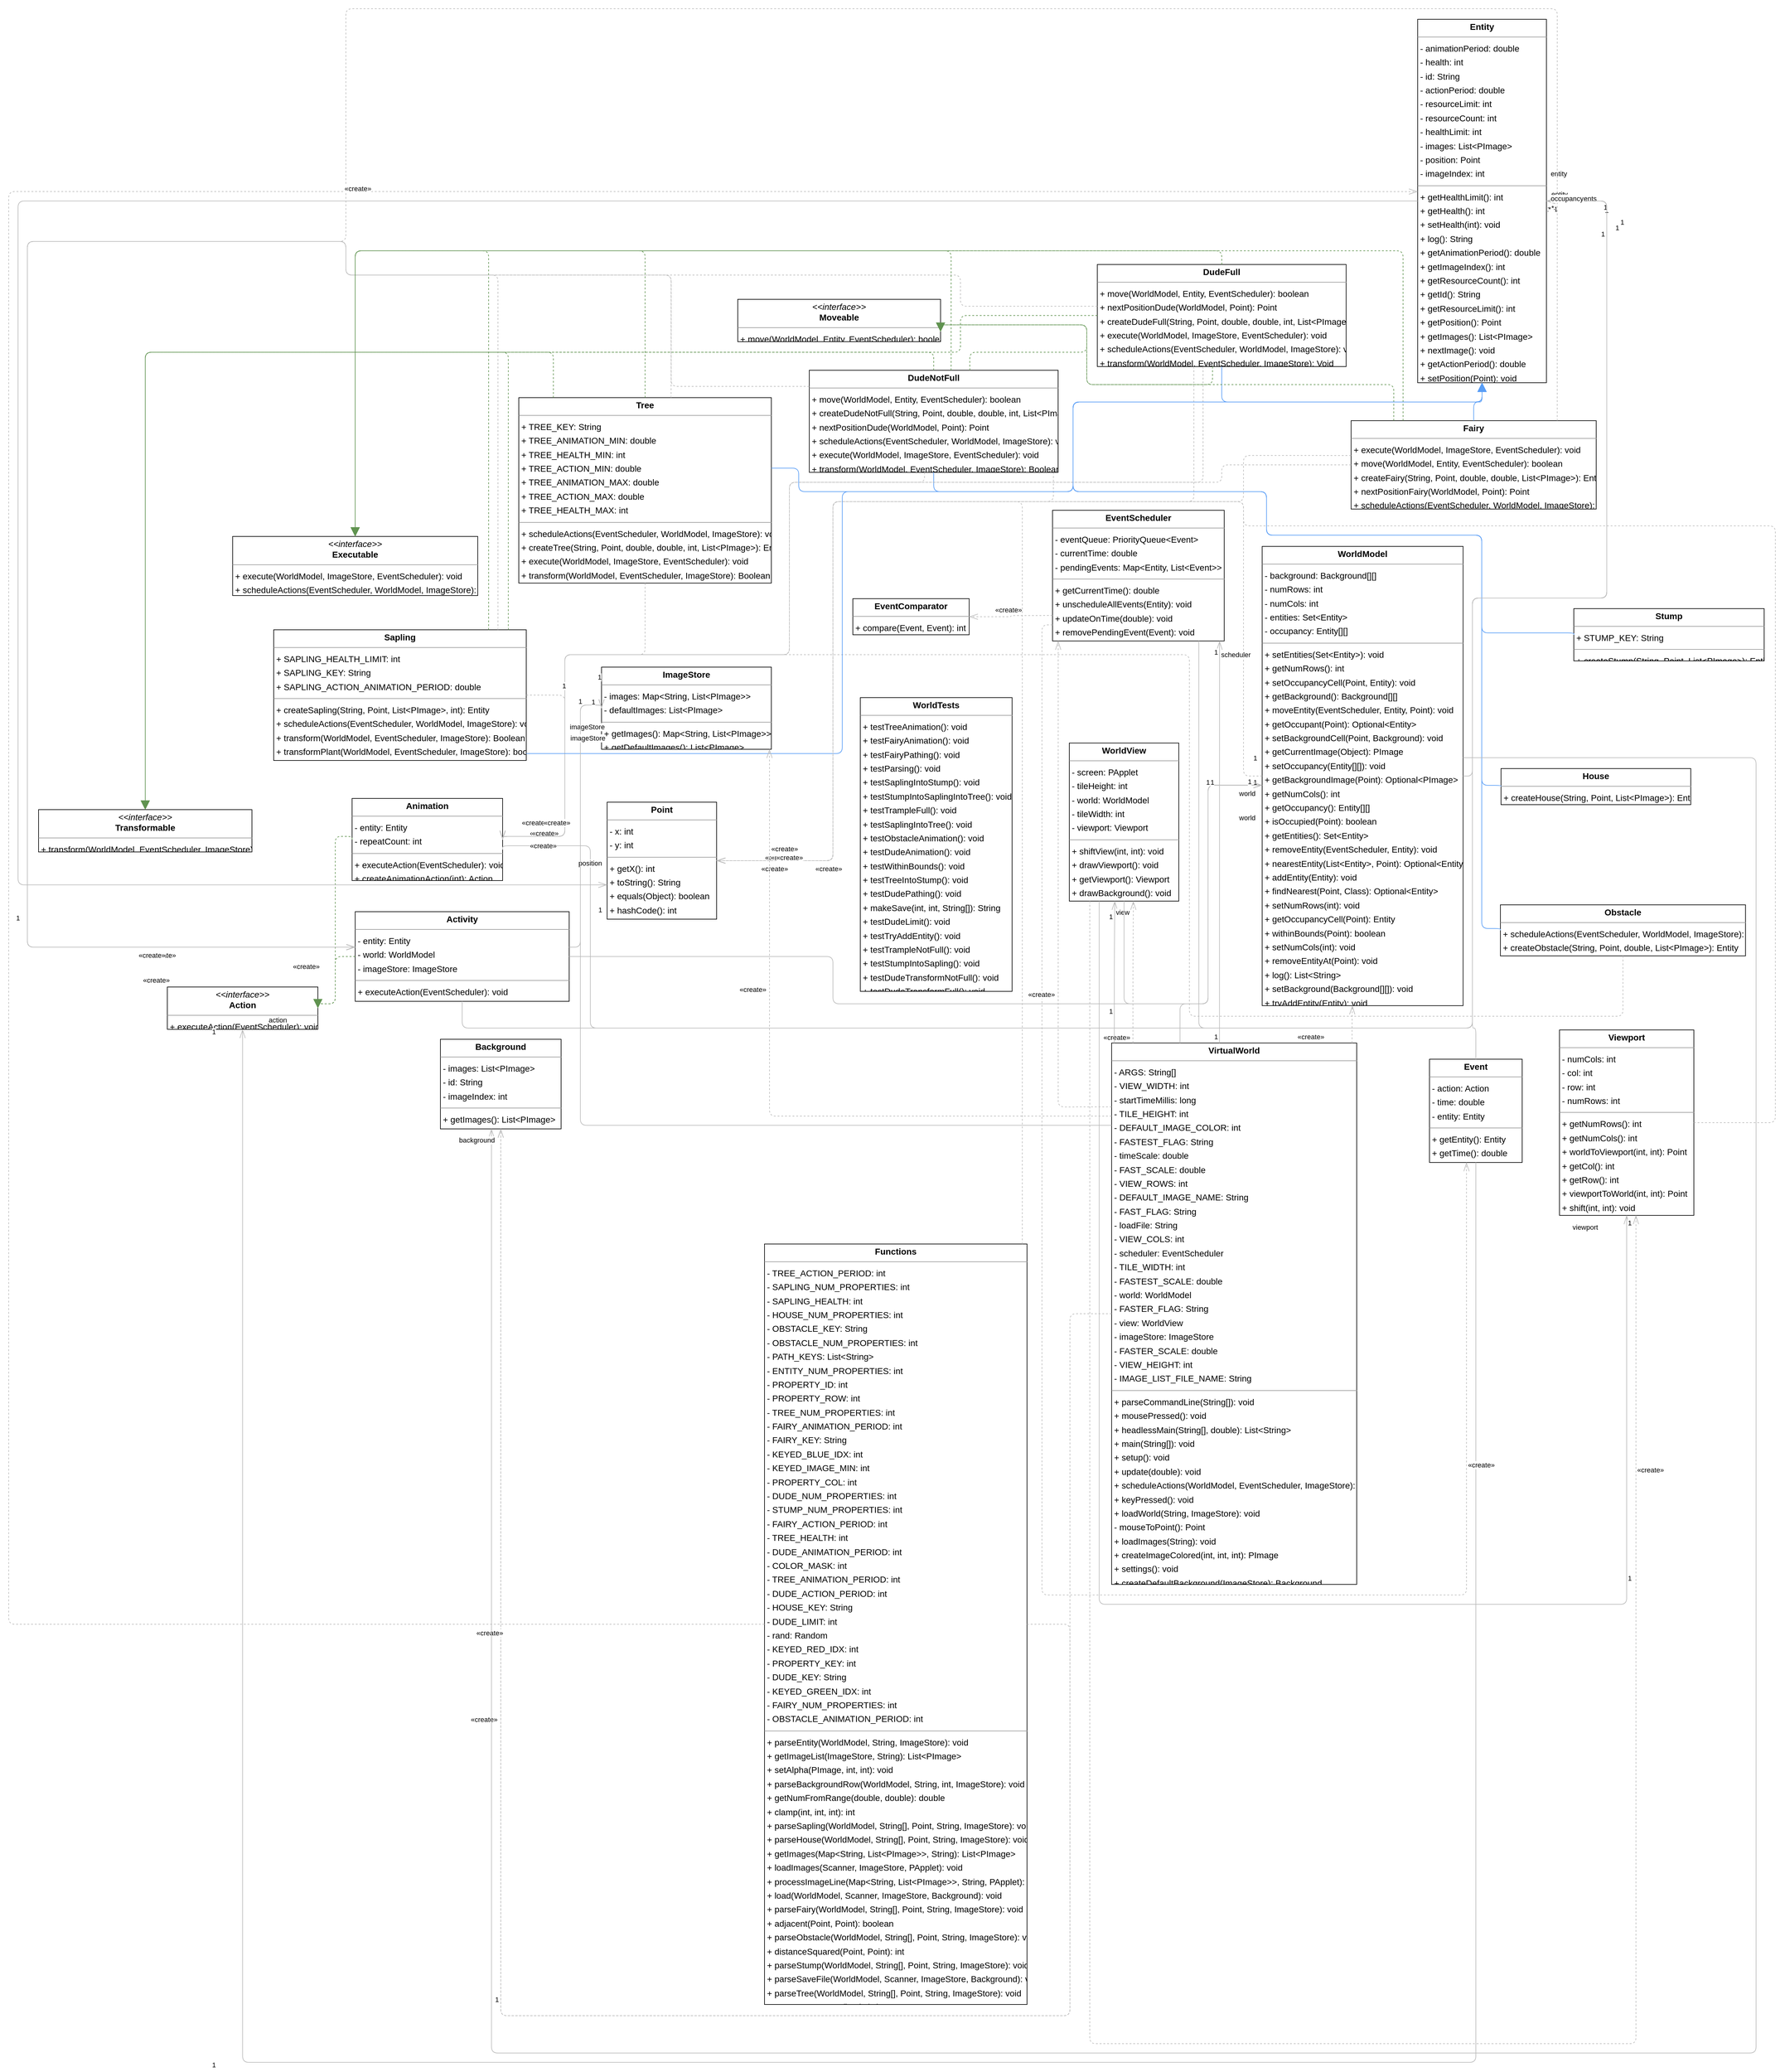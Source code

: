 <mxGraphModel dx="0" dy="0" grid="1" gridSize="10" guides="1" tooltips="1" connect="1" arrows="1" fold="1" page="0" pageScale="1" background="none" math="0" shadow="0">
  <root>
    <mxCell id="0" />
    <mxCell id="1" parent="0" />
    <mxCell id="node4" parent="1" vertex="1" value="&lt;p style=&quot;margin:0px;margin-top:4px;text-align:center;&quot;&gt;&lt;i&gt;&amp;lt;&amp;lt;interface&amp;gt;&amp;gt;&lt;/i&gt;&lt;br/&gt;&lt;b&gt;Action&lt;/b&gt;&lt;/p&gt;&lt;hr size=&quot;1&quot;/&gt;&lt;p style=&quot;margin:0 0 0 4px;line-height:1.6;&quot;&gt;+ executeAction(EventScheduler): void&lt;/p&gt;" style="verticalAlign=top;align=left;overflow=fill;fontSize=14;fontFamily=Helvetica;html=1;rounded=0;shadow=0;comic=0;labelBackgroundColor=none;strokeWidth=1;">
      <mxGeometry x="123" y="1540" width="242" height="68" as="geometry" />
    </mxCell>
    <mxCell id="node19" parent="1" vertex="1" value="&lt;p style=&quot;margin:0px;margin-top:4px;text-align:center;&quot;&gt;&lt;b&gt;Activity&lt;/b&gt;&lt;/p&gt;&lt;hr size=&quot;1&quot;/&gt;&lt;p style=&quot;margin:0 0 0 4px;line-height:1.6;&quot;&gt;- entity: Entity&lt;br/&gt;- world: WorldModel&lt;br/&gt;- imageStore: ImageStore&lt;/p&gt;&lt;hr size=&quot;1&quot;/&gt;&lt;p style=&quot;margin:0 0 0 4px;line-height:1.6;&quot;&gt;+ executeAction(EventScheduler): void&lt;br/&gt;+ createActivityAction(WorldModel, ImageStore): Activity&lt;/p&gt;" style="verticalAlign=top;align=left;overflow=fill;fontSize=14;fontFamily=Helvetica;html=1;rounded=0;shadow=0;comic=0;labelBackgroundColor=none;strokeWidth=1;">
      <mxGeometry x="425" y="1419" width="344" height="144" as="geometry" />
    </mxCell>
    <mxCell id="node24" parent="1" vertex="1" value="&lt;p style=&quot;margin:0px;margin-top:4px;text-align:center;&quot;&gt;&lt;b&gt;Animation&lt;/b&gt;&lt;/p&gt;&lt;hr size=&quot;1&quot;/&gt;&lt;p style=&quot;margin:0 0 0 4px;line-height:1.6;&quot;&gt;- entity: Entity&lt;br/&gt;- repeatCount: int&lt;/p&gt;&lt;hr size=&quot;1&quot;/&gt;&lt;p style=&quot;margin:0 0 0 4px;line-height:1.6;&quot;&gt;+ executeAction(EventScheduler): void&lt;br/&gt;+ createAnimationAction(int): Action&lt;/p&gt;" style="verticalAlign=top;align=left;overflow=fill;fontSize=14;fontFamily=Helvetica;html=1;rounded=0;shadow=0;comic=0;labelBackgroundColor=none;strokeWidth=1;">
      <mxGeometry x="420" y="1237" width="242" height="132" as="geometry" />
    </mxCell>
    <mxCell id="node1" parent="1" vertex="1" value="&lt;p style=&quot;margin:0px;margin-top:4px;text-align:center;&quot;&gt;&lt;b&gt;Background&lt;/b&gt;&lt;/p&gt;&lt;hr size=&quot;1&quot;/&gt;&lt;p style=&quot;margin:0 0 0 4px;line-height:1.6;&quot;&gt;- images: List&amp;lt;PImage&amp;gt;&lt;br/&gt;- id: String&lt;br/&gt;- imageIndex: int&lt;/p&gt;&lt;hr size=&quot;1&quot;/&gt;&lt;p style=&quot;margin:0 0 0 4px;line-height:1.6;&quot;&gt;+ getImages(): List&amp;lt;PImage&amp;gt;&lt;br/&gt;+ getImageIndex(): int&lt;/p&gt;" style="verticalAlign=top;align=left;overflow=fill;fontSize=14;fontFamily=Helvetica;html=1;rounded=0;shadow=0;comic=0;labelBackgroundColor=none;strokeWidth=1;">
      <mxGeometry x="562" y="1624" width="194" height="144" as="geometry" />
    </mxCell>
    <mxCell id="node7" parent="1" vertex="1" value="&lt;p style=&quot;margin:0px;margin-top:4px;text-align:center;&quot;&gt;&lt;b&gt;DudeFull&lt;/b&gt;&lt;/p&gt;&lt;hr size=&quot;1&quot;/&gt;&lt;p style=&quot;margin:0 0 0 4px;line-height:1.6;&quot;&gt;+ move(WorldModel, Entity, EventScheduler): boolean&lt;br/&gt;+ nextPositionDude(WorldModel, Point): Point&lt;br/&gt;+ createDudeFull(String, Point, double, double, int, List&amp;lt;PImage&amp;gt;): Entity&lt;br/&gt;+ execute(WorldModel, ImageStore, EventScheduler): void&lt;br/&gt;+ scheduleActions(EventScheduler, WorldModel, ImageStore): void&lt;br/&gt;+ transform(WorldModel, EventScheduler, ImageStore): Void&lt;/p&gt;" style="verticalAlign=top;align=left;overflow=fill;fontSize=14;fontFamily=Helvetica;html=1;rounded=0;shadow=0;comic=0;labelBackgroundColor=none;strokeWidth=1;">
      <mxGeometry x="1618" y="379" width="400" height="164" as="geometry" />
    </mxCell>
    <mxCell id="node16" parent="1" vertex="1" value="&lt;p style=&quot;margin:0px;margin-top:4px;text-align:center;&quot;&gt;&lt;b&gt;DudeNotFull&lt;/b&gt;&lt;/p&gt;&lt;hr size=&quot;1&quot;/&gt;&lt;p style=&quot;margin:0 0 0 4px;line-height:1.6;&quot;&gt;+ move(WorldModel, Entity, EventScheduler): boolean&lt;br/&gt;+ createDudeNotFull(String, Point, double, double, int, List&amp;lt;PImage&amp;gt;): Entity&lt;br/&gt;+ nextPositionDude(WorldModel, Point): Point&lt;br/&gt;+ scheduleActions(EventScheduler, WorldModel, ImageStore): void&lt;br/&gt;+ execute(WorldModel, ImageStore, EventScheduler): void&lt;br/&gt;+ transform(WorldModel, EventScheduler, ImageStore): Boolean&lt;/p&gt;" style="verticalAlign=top;align=left;overflow=fill;fontSize=14;fontFamily=Helvetica;html=1;rounded=0;shadow=0;comic=0;labelBackgroundColor=none;strokeWidth=1;">
      <mxGeometry x="1155" y="549" width="400" height="164" as="geometry" />
    </mxCell>
    <mxCell id="node15" parent="1" vertex="1" value="&lt;p style=&quot;margin:0px;margin-top:4px;text-align:center;&quot;&gt;&lt;b&gt;Entity&lt;/b&gt;&lt;/p&gt;&lt;hr size=&quot;1&quot;/&gt;&lt;p style=&quot;margin:0 0 0 4px;line-height:1.6;&quot;&gt;- animationPeriod: double&lt;br/&gt;- health: int&lt;br/&gt;- id: String&lt;br/&gt;- actionPeriod: double&lt;br/&gt;- resourceLimit: int&lt;br/&gt;- resourceCount: int&lt;br/&gt;- healthLimit: int&lt;br/&gt;- images: List&amp;lt;PImage&amp;gt;&lt;br/&gt;- position: Point&lt;br/&gt;- imageIndex: int&lt;/p&gt;&lt;hr size=&quot;1&quot;/&gt;&lt;p style=&quot;margin:0 0 0 4px;line-height:1.6;&quot;&gt;+ getHealthLimit(): int&lt;br/&gt;+ getHealth(): int&lt;br/&gt;+ setHealth(int): void&lt;br/&gt;+ log(): String&lt;br/&gt;+ getAnimationPeriod(): double&lt;br/&gt;+ getImageIndex(): int&lt;br/&gt;+ getResourceCount(): int&lt;br/&gt;+ getId(): String&lt;br/&gt;+ getResourceLimit(): int&lt;br/&gt;+ getPosition(): Point&lt;br/&gt;+ getImages(): List&amp;lt;PImage&amp;gt;&lt;br/&gt;+ nextImage(): void&lt;br/&gt;+ getActionPeriod(): double&lt;br/&gt;+ setPosition(Point): void&lt;br/&gt;+ setResourceCount(int): void&lt;/p&gt;" style="verticalAlign=top;align=left;overflow=fill;fontSize=14;fontFamily=Helvetica;html=1;rounded=0;shadow=0;comic=0;labelBackgroundColor=none;strokeWidth=1;">
      <mxGeometry x="2133" y="-15" width="207" height="584" as="geometry" />
    </mxCell>
    <mxCell id="node5" parent="1" vertex="1" value="&lt;p style=&quot;margin:0px;margin-top:4px;text-align:center;&quot;&gt;&lt;b&gt;Event&lt;/b&gt;&lt;/p&gt;&lt;hr size=&quot;1&quot;/&gt;&lt;p style=&quot;margin:0 0 0 4px;line-height:1.6;&quot;&gt;- action: Action&lt;br/&gt;- time: double&lt;br/&gt;- entity: Entity&lt;/p&gt;&lt;hr size=&quot;1&quot;/&gt;&lt;p style=&quot;margin:0 0 0 4px;line-height:1.6;&quot;&gt;+ getEntity(): Entity&lt;br/&gt;+ getTime(): double&lt;br/&gt;+ getAction(): Action&lt;/p&gt;" style="verticalAlign=top;align=left;overflow=fill;fontSize=14;fontFamily=Helvetica;html=1;rounded=0;shadow=0;comic=0;labelBackgroundColor=none;strokeWidth=1;">
      <mxGeometry x="2152" y="1656" width="149" height="166" as="geometry" />
    </mxCell>
    <mxCell id="node26" parent="1" vertex="1" value="&lt;p style=&quot;margin:0px;margin-top:4px;text-align:center;&quot;&gt;&lt;b&gt;EventComparator&lt;/b&gt;&lt;/p&gt;&lt;hr size=&quot;1&quot;/&gt;&lt;p style=&quot;margin:0 0 0 4px;line-height:1.6;&quot;&gt;+ compare(Event, Event): int&lt;/p&gt;" style="verticalAlign=top;align=left;overflow=fill;fontSize=14;fontFamily=Helvetica;html=1;rounded=0;shadow=0;comic=0;labelBackgroundColor=none;strokeWidth=1;">
      <mxGeometry x="1225" y="916" width="187" height="58" as="geometry" />
    </mxCell>
    <mxCell id="node2" parent="1" vertex="1" value="&lt;p style=&quot;margin:0px;margin-top:4px;text-align:center;&quot;&gt;&lt;b&gt;EventScheduler&lt;/b&gt;&lt;/p&gt;&lt;hr size=&quot;1&quot;/&gt;&lt;p style=&quot;margin:0 0 0 4px;line-height:1.6;&quot;&gt;- eventQueue: PriorityQueue&amp;lt;Event&amp;gt;&lt;br/&gt;- currentTime: double&lt;br/&gt;- pendingEvents: Map&amp;lt;Entity, List&amp;lt;Event&amp;gt;&amp;gt;&lt;/p&gt;&lt;hr size=&quot;1&quot;/&gt;&lt;p style=&quot;margin:0 0 0 4px;line-height:1.6;&quot;&gt;+ getCurrentTime(): double&lt;br/&gt;+ unscheduleAllEvents(Entity): void&lt;br/&gt;+ updateOnTime(double): void&lt;br/&gt;+ removePendingEvent(Event): void&lt;br/&gt;+ scheduleEvent(Entity, Action, double): void&lt;/p&gt;" style="verticalAlign=top;align=left;overflow=fill;fontSize=14;fontFamily=Helvetica;html=1;rounded=0;shadow=0;comic=0;labelBackgroundColor=none;strokeWidth=1;">
      <mxGeometry x="1546" y="774" width="276" height="210" as="geometry" />
    </mxCell>
    <mxCell id="node13" parent="1" vertex="1" value="&lt;p style=&quot;margin:0px;margin-top:4px;text-align:center;&quot;&gt;&lt;i&gt;&amp;lt;&amp;lt;interface&amp;gt;&amp;gt;&lt;/i&gt;&lt;br/&gt;&lt;b&gt;Executable&lt;/b&gt;&lt;/p&gt;&lt;hr size=&quot;1&quot;/&gt;&lt;p style=&quot;margin:0 0 0 4px;line-height:1.6;&quot;&gt;+ execute(WorldModel, ImageStore, EventScheduler): void&lt;br/&gt;+ scheduleActions(EventScheduler, WorldModel, ImageStore): void&lt;/p&gt;" style="verticalAlign=top;align=left;overflow=fill;fontSize=14;fontFamily=Helvetica;html=1;rounded=0;shadow=0;comic=0;labelBackgroundColor=none;strokeWidth=1;">
      <mxGeometry x="228" y="816" width="394" height="95" as="geometry" />
    </mxCell>
    <mxCell id="node18" parent="1" vertex="1" value="&lt;p style=&quot;margin:0px;margin-top:4px;text-align:center;&quot;&gt;&lt;b&gt;Fairy&lt;/b&gt;&lt;/p&gt;&lt;hr size=&quot;1&quot;/&gt;&lt;p style=&quot;margin:0 0 0 4px;line-height:1.6;&quot;&gt;+ execute(WorldModel, ImageStore, EventScheduler): void&lt;br/&gt;+ move(WorldModel, Entity, EventScheduler): boolean&lt;br/&gt;+ createFairy(String, Point, double, double, List&amp;lt;PImage&amp;gt;): Entity&lt;br/&gt;+ nextPositionFairy(WorldModel, Point): Point&lt;br/&gt;+ scheduleActions(EventScheduler, WorldModel, ImageStore): void&lt;/p&gt;" style="verticalAlign=top;align=left;overflow=fill;fontSize=14;fontFamily=Helvetica;html=1;rounded=0;shadow=0;comic=0;labelBackgroundColor=none;strokeWidth=1;">
      <mxGeometry x="2026" y="630" width="394" height="142" as="geometry" />
    </mxCell>
    <mxCell id="node6" parent="1" vertex="1" value="&lt;p style=&quot;margin:0px;margin-top:4px;text-align:center;&quot;&gt;&lt;b&gt;Functions&lt;/b&gt;&lt;/p&gt;&lt;hr size=&quot;1&quot;/&gt;&lt;p style=&quot;margin:0 0 0 4px;line-height:1.6;&quot;&gt;- TREE_ACTION_PERIOD: int&lt;br/&gt;- SAPLING_NUM_PROPERTIES: int&lt;br/&gt;- SAPLING_HEALTH: int&lt;br/&gt;- HOUSE_NUM_PROPERTIES: int&lt;br/&gt;- OBSTACLE_KEY: String&lt;br/&gt;- OBSTACLE_NUM_PROPERTIES: int&lt;br/&gt;- PATH_KEYS: List&amp;lt;String&amp;gt;&lt;br/&gt;- ENTITY_NUM_PROPERTIES: int&lt;br/&gt;- PROPERTY_ID: int&lt;br/&gt;- PROPERTY_ROW: int&lt;br/&gt;- TREE_NUM_PROPERTIES: int&lt;br/&gt;- FAIRY_ANIMATION_PERIOD: int&lt;br/&gt;- FAIRY_KEY: String&lt;br/&gt;- KEYED_BLUE_IDX: int&lt;br/&gt;- KEYED_IMAGE_MIN: int&lt;br/&gt;- PROPERTY_COL: int&lt;br/&gt;- DUDE_NUM_PROPERTIES: int&lt;br/&gt;- STUMP_NUM_PROPERTIES: int&lt;br/&gt;- FAIRY_ACTION_PERIOD: int&lt;br/&gt;- TREE_HEALTH: int&lt;br/&gt;- DUDE_ANIMATION_PERIOD: int&lt;br/&gt;- COLOR_MASK: int&lt;br/&gt;- TREE_ANIMATION_PERIOD: int&lt;br/&gt;- DUDE_ACTION_PERIOD: int&lt;br/&gt;- HOUSE_KEY: String&lt;br/&gt;- DUDE_LIMIT: int&lt;br/&gt;- rand: Random&lt;br/&gt;- KEYED_RED_IDX: int&lt;br/&gt;- PROPERTY_KEY: int&lt;br/&gt;- DUDE_KEY: String&lt;br/&gt;- KEYED_GREEN_IDX: int&lt;br/&gt;- FAIRY_NUM_PROPERTIES: int&lt;br/&gt;- OBSTACLE_ANIMATION_PERIOD: int&lt;/p&gt;&lt;hr size=&quot;1&quot;/&gt;&lt;p style=&quot;margin:0 0 0 4px;line-height:1.6;&quot;&gt;+ parseEntity(WorldModel, String, ImageStore): void&lt;br/&gt;+ getImageList(ImageStore, String): List&amp;lt;PImage&amp;gt;&lt;br/&gt;+ setAlpha(PImage, int, int): void&lt;br/&gt;+ parseBackgroundRow(WorldModel, String, int, ImageStore): void&lt;br/&gt;+ getNumFromRange(double, double): double&lt;br/&gt;+ clamp(int, int, int): int&lt;br/&gt;+ parseSapling(WorldModel, String[], Point, String, ImageStore): void&lt;br/&gt;+ parseHouse(WorldModel, String[], Point, String, ImageStore): void&lt;br/&gt;+ getImages(Map&amp;lt;String, List&amp;lt;PImage&amp;gt;&amp;gt;, String): List&amp;lt;PImage&amp;gt;&lt;br/&gt;+ loadImages(Scanner, ImageStore, PApplet): void&lt;br/&gt;+ processImageLine(Map&amp;lt;String, List&amp;lt;PImage&amp;gt;&amp;gt;, String, PApplet): void&lt;br/&gt;+ load(WorldModel, Scanner, ImageStore, Background): void&lt;br/&gt;+ parseFairy(WorldModel, String[], Point, String, ImageStore): void&lt;br/&gt;+ adjacent(Point, Point): boolean&lt;br/&gt;+ parseObstacle(WorldModel, String[], Point, String, ImageStore): void&lt;br/&gt;+ distanceSquared(Point, Point): int&lt;br/&gt;+ parseStump(WorldModel, String[], Point, String, ImageStore): void&lt;br/&gt;+ parseSaveFile(WorldModel, Scanner, ImageStore, Background): void&lt;br/&gt;+ parseTree(WorldModel, String[], Point, String, ImageStore): void&lt;br/&gt;+ getIntFromRange(int, int): int&lt;br/&gt;+ parseDude(WorldModel, String[], Point, String, ImageStore): void&lt;/p&gt;" style="verticalAlign=top;align=left;overflow=fill;fontSize=14;fontFamily=Helvetica;html=1;rounded=0;shadow=0;comic=0;labelBackgroundColor=none;strokeWidth=1;">
      <mxGeometry x="1083" y="1953" width="422" height="1222" as="geometry" />
    </mxCell>
    <mxCell id="node20" parent="1" vertex="1" value="&lt;p style=&quot;margin:0px;margin-top:4px;text-align:center;&quot;&gt;&lt;b&gt;House&lt;/b&gt;&lt;/p&gt;&lt;hr size=&quot;1&quot;/&gt;&lt;p style=&quot;margin:0 0 0 4px;line-height:1.6;&quot;&gt;+ createHouse(String, Point, List&amp;lt;PImage&amp;gt;): Entity&lt;/p&gt;" style="verticalAlign=top;align=left;overflow=fill;fontSize=14;fontFamily=Helvetica;html=1;rounded=0;shadow=0;comic=0;labelBackgroundColor=none;strokeWidth=1;">
      <mxGeometry x="2267" y="1189" width="305" height="58" as="geometry" />
    </mxCell>
    <mxCell id="node9" parent="1" vertex="1" value="&lt;p style=&quot;margin:0px;margin-top:4px;text-align:center;&quot;&gt;&lt;b&gt;ImageStore&lt;/b&gt;&lt;/p&gt;&lt;hr size=&quot;1&quot;/&gt;&lt;p style=&quot;margin:0 0 0 4px;line-height:1.6;&quot;&gt;- images: Map&amp;lt;String, List&amp;lt;PImage&amp;gt;&amp;gt;&lt;br/&gt;- defaultImages: List&amp;lt;PImage&amp;gt;&lt;/p&gt;&lt;hr size=&quot;1&quot;/&gt;&lt;p style=&quot;margin:0 0 0 4px;line-height:1.6;&quot;&gt;+ getImages(): Map&amp;lt;String, List&amp;lt;PImage&amp;gt;&amp;gt;&lt;br/&gt;+ getDefaultImages(): List&amp;lt;PImage&amp;gt;&lt;/p&gt;" style="verticalAlign=top;align=left;overflow=fill;fontSize=14;fontFamily=Helvetica;html=1;rounded=0;shadow=0;comic=0;labelBackgroundColor=none;strokeWidth=1;">
      <mxGeometry x="821" y="1026" width="273" height="132" as="geometry" />
    </mxCell>
    <mxCell id="node21" parent="1" vertex="1" value="&lt;p style=&quot;margin:0px;margin-top:4px;text-align:center;&quot;&gt;&lt;i&gt;&amp;lt;&amp;lt;interface&amp;gt;&amp;gt;&lt;/i&gt;&lt;br/&gt;&lt;b&gt;Moveable&lt;/b&gt;&lt;/p&gt;&lt;hr size=&quot;1&quot;/&gt;&lt;p style=&quot;margin:0 0 0 4px;line-height:1.6;&quot;&gt;+ move(WorldModel, Entity, EventScheduler): boolean&lt;/p&gt;" style="verticalAlign=top;align=left;overflow=fill;fontSize=14;fontFamily=Helvetica;html=1;rounded=0;shadow=0;comic=0;labelBackgroundColor=none;strokeWidth=1;">
      <mxGeometry x="1040" y="435" width="326" height="68" as="geometry" />
    </mxCell>
    <mxCell id="node23" parent="1" vertex="1" value="&lt;p style=&quot;margin:0px;margin-top:4px;text-align:center;&quot;&gt;&lt;b&gt;Obstacle&lt;/b&gt;&lt;/p&gt;&lt;hr size=&quot;1&quot;/&gt;&lt;p style=&quot;margin:0 0 0 4px;line-height:1.6;&quot;&gt;+ scheduleActions(EventScheduler, WorldModel, ImageStore): void&lt;br/&gt;+ createObstacle(String, Point, double, List&amp;lt;PImage&amp;gt;): Entity&lt;/p&gt;" style="verticalAlign=top;align=left;overflow=fill;fontSize=14;fontFamily=Helvetica;html=1;rounded=0;shadow=0;comic=0;labelBackgroundColor=none;strokeWidth=1;">
      <mxGeometry x="2266" y="1408" width="394" height="82" as="geometry" />
    </mxCell>
    <mxCell id="node22" parent="1" vertex="1" value="&lt;p style=&quot;margin:0px;margin-top:4px;text-align:center;&quot;&gt;&lt;b&gt;Point&lt;/b&gt;&lt;/p&gt;&lt;hr size=&quot;1&quot;/&gt;&lt;p style=&quot;margin:0 0 0 4px;line-height:1.6;&quot;&gt;- x: int&lt;br/&gt;- y: int&lt;/p&gt;&lt;hr size=&quot;1&quot;/&gt;&lt;p style=&quot;margin:0 0 0 4px;line-height:1.6;&quot;&gt;+ getX(): int&lt;br/&gt;+ toString(): String&lt;br/&gt;+ equals(Object): boolean&lt;br/&gt;+ hashCode(): int&lt;br/&gt;+ getY(): int&lt;/p&gt;" style="verticalAlign=top;align=left;overflow=fill;fontSize=14;fontFamily=Helvetica;html=1;rounded=0;shadow=0;comic=0;labelBackgroundColor=none;strokeWidth=1;">
      <mxGeometry x="830" y="1243" width="176" height="188" as="geometry" />
    </mxCell>
    <mxCell id="node12" parent="1" vertex="1" value="&lt;p style=&quot;margin:0px;margin-top:4px;text-align:center;&quot;&gt;&lt;b&gt;Sapling&lt;/b&gt;&lt;/p&gt;&lt;hr size=&quot;1&quot;/&gt;&lt;p style=&quot;margin:0 0 0 4px;line-height:1.6;&quot;&gt;+ SAPLING_HEALTH_LIMIT: int&lt;br/&gt;+ SAPLING_KEY: String&lt;br/&gt;+ SAPLING_ACTION_ANIMATION_PERIOD: double&lt;/p&gt;&lt;hr size=&quot;1&quot;/&gt;&lt;p style=&quot;margin:0 0 0 4px;line-height:1.6;&quot;&gt;+ createSapling(String, Point, List&amp;lt;PImage&amp;gt;, int): Entity&lt;br/&gt;+ scheduleActions(EventScheduler, WorldModel, ImageStore): void&lt;br/&gt;+ transform(WorldModel, EventScheduler, ImageStore): Boolean&lt;br/&gt;+ transformPlant(WorldModel, EventScheduler, ImageStore): boolean&lt;br/&gt;+ execute(WorldModel, ImageStore, EventScheduler): void&lt;/p&gt;" style="verticalAlign=top;align=left;overflow=fill;fontSize=14;fontFamily=Helvetica;html=1;rounded=0;shadow=0;comic=0;labelBackgroundColor=none;strokeWidth=1;">
      <mxGeometry x="294" y="966" width="406" height="210" as="geometry" />
    </mxCell>
    <mxCell id="node0" parent="1" vertex="1" value="&lt;p style=&quot;margin:0px;margin-top:4px;text-align:center;&quot;&gt;&lt;b&gt;Stump&lt;/b&gt;&lt;/p&gt;&lt;hr size=&quot;1&quot;/&gt;&lt;p style=&quot;margin:0 0 0 4px;line-height:1.6;&quot;&gt;+ STUMP_KEY: String&lt;/p&gt;&lt;hr size=&quot;1&quot;/&gt;&lt;p style=&quot;margin:0 0 0 4px;line-height:1.6;&quot;&gt;+ createStump(String, Point, List&amp;lt;PImage&amp;gt;): Entity&lt;/p&gt;" style="verticalAlign=top;align=left;overflow=fill;fontSize=14;fontFamily=Helvetica;html=1;rounded=0;shadow=0;comic=0;labelBackgroundColor=none;strokeWidth=1;">
      <mxGeometry x="2384" y="932" width="306" height="84" as="geometry" />
    </mxCell>
    <mxCell id="node3" parent="1" vertex="1" value="&lt;p style=&quot;margin:0px;margin-top:4px;text-align:center;&quot;&gt;&lt;i&gt;&amp;lt;&amp;lt;interface&amp;gt;&amp;gt;&lt;/i&gt;&lt;br/&gt;&lt;b&gt;Transformable&lt;T&gt;&lt;/b&gt;&lt;/p&gt;&lt;hr size=&quot;1&quot;/&gt;&lt;p style=&quot;margin:0 0 0 4px;line-height:1.6;&quot;&gt;+ transform(WorldModel, EventScheduler, ImageStore): T&lt;/p&gt;" style="verticalAlign=top;align=left;overflow=fill;fontSize=14;fontFamily=Helvetica;html=1;rounded=0;shadow=0;comic=0;labelBackgroundColor=none;strokeWidth=1;">
      <mxGeometry x="-84" y="1255" width="343" height="68" as="geometry" />
    </mxCell>
    <mxCell id="node8" parent="1" vertex="1" value="&lt;p style=&quot;margin:0px;margin-top:4px;text-align:center;&quot;&gt;&lt;b&gt;Tree&lt;/b&gt;&lt;/p&gt;&lt;hr size=&quot;1&quot;/&gt;&lt;p style=&quot;margin:0 0 0 4px;line-height:1.6;&quot;&gt;+ TREE_KEY: String&lt;br/&gt;+ TREE_ANIMATION_MIN: double&lt;br/&gt;+ TREE_HEALTH_MIN: int&lt;br/&gt;+ TREE_ACTION_MIN: double&lt;br/&gt;+ TREE_ANIMATION_MAX: double&lt;br/&gt;+ TREE_ACTION_MAX: double&lt;br/&gt;+ TREE_HEALTH_MAX: int&lt;/p&gt;&lt;hr size=&quot;1&quot;/&gt;&lt;p style=&quot;margin:0 0 0 4px;line-height:1.6;&quot;&gt;+ scheduleActions(EventScheduler, WorldModel, ImageStore): void&lt;br/&gt;+ createTree(String, Point, double, double, int, List&amp;lt;PImage&amp;gt;): Entity&lt;br/&gt;+ execute(WorldModel, ImageStore, EventScheduler): void&lt;br/&gt;+ transform(WorldModel, EventScheduler, ImageStore): Boolean&lt;br/&gt;+ transformPlant(WorldModel, EventScheduler, ImageStore): boolean&lt;/p&gt;" style="verticalAlign=top;align=left;overflow=fill;fontSize=14;fontFamily=Helvetica;html=1;rounded=0;shadow=0;comic=0;labelBackgroundColor=none;strokeWidth=1;">
      <mxGeometry x="688" y="593" width="406" height="298" as="geometry" />
    </mxCell>
    <mxCell id="node17" parent="1" vertex="1" value="&lt;p style=&quot;margin:0px;margin-top:4px;text-align:center;&quot;&gt;&lt;b&gt;Viewport&lt;/b&gt;&lt;/p&gt;&lt;hr size=&quot;1&quot;/&gt;&lt;p style=&quot;margin:0 0 0 4px;line-height:1.6;&quot;&gt;- numCols: int&lt;br/&gt;- col: int&lt;br/&gt;- row: int&lt;br/&gt;- numRows: int&lt;/p&gt;&lt;hr size=&quot;1&quot;/&gt;&lt;p style=&quot;margin:0 0 0 4px;line-height:1.6;&quot;&gt;+ getNumRows(): int&lt;br/&gt;+ getNumCols(): int&lt;br/&gt;+ worldToViewport(int, int): Point&lt;br/&gt;+ getCol(): int&lt;br/&gt;+ getRow(): int&lt;br/&gt;+ viewportToWorld(int, int): Point&lt;br/&gt;+ shift(int, int): void&lt;br/&gt;+ contains(Point): boolean&lt;/p&gt;" style="verticalAlign=top;align=left;overflow=fill;fontSize=14;fontFamily=Helvetica;html=1;rounded=0;shadow=0;comic=0;labelBackgroundColor=none;strokeWidth=1;">
      <mxGeometry x="2361" y="1609" width="216" height="298" as="geometry" />
    </mxCell>
    <mxCell id="node10" parent="1" vertex="1" value="&lt;p style=&quot;margin:0px;margin-top:4px;text-align:center;&quot;&gt;&lt;b&gt;VirtualWorld&lt;/b&gt;&lt;/p&gt;&lt;hr size=&quot;1&quot;/&gt;&lt;p style=&quot;margin:0 0 0 4px;line-height:1.6;&quot;&gt;- ARGS: String[]&lt;br/&gt;- VIEW_WIDTH: int&lt;br/&gt;- startTimeMillis: long&lt;br/&gt;- TILE_HEIGHT: int&lt;br/&gt;- DEFAULT_IMAGE_COLOR: int&lt;br/&gt;- FASTEST_FLAG: String&lt;br/&gt;- timeScale: double&lt;br/&gt;- FAST_SCALE: double&lt;br/&gt;- VIEW_ROWS: int&lt;br/&gt;- DEFAULT_IMAGE_NAME: String&lt;br/&gt;- FAST_FLAG: String&lt;br/&gt;- loadFile: String&lt;br/&gt;- VIEW_COLS: int&lt;br/&gt;- scheduler: EventScheduler&lt;br/&gt;- TILE_WIDTH: int&lt;br/&gt;- FASTEST_SCALE: double&lt;br/&gt;- world: WorldModel&lt;br/&gt;- FASTER_FLAG: String&lt;br/&gt;- view: WorldView&lt;br/&gt;- imageStore: ImageStore&lt;br/&gt;- FASTER_SCALE: double&lt;br/&gt;- VIEW_HEIGHT: int&lt;br/&gt;- IMAGE_LIST_FILE_NAME: String&lt;/p&gt;&lt;hr size=&quot;1&quot;/&gt;&lt;p style=&quot;margin:0 0 0 4px;line-height:1.6;&quot;&gt;+ parseCommandLine(String[]): void&lt;br/&gt;+ mousePressed(): void&lt;br/&gt;+ headlessMain(String[], double): List&amp;lt;String&amp;gt;&lt;br/&gt;+ main(String[]): void&lt;br/&gt;+ setup(): void&lt;br/&gt;+ update(double): void&lt;br/&gt;+ scheduleActions(WorldModel, EventScheduler, ImageStore): void&lt;br/&gt;+ keyPressed(): void&lt;br/&gt;+ loadWorld(String, ImageStore): void&lt;br/&gt;- mouseToPoint(): Point&lt;br/&gt;+ loadImages(String): void&lt;br/&gt;+ createImageColored(int, int, int): PImage&lt;br/&gt;+ settings(): void&lt;br/&gt;+ createDefaultBackground(ImageStore): Background&lt;br/&gt;+ draw(): void&lt;/p&gt;" style="verticalAlign=top;align=left;overflow=fill;fontSize=14;fontFamily=Helvetica;html=1;rounded=0;shadow=0;comic=0;labelBackgroundColor=none;strokeWidth=1;">
      <mxGeometry x="1641" y="1630" width="394" height="870" as="geometry" />
    </mxCell>
    <mxCell id="node14" parent="1" vertex="1" value="&lt;p style=&quot;margin:0px;margin-top:4px;text-align:center;&quot;&gt;&lt;b&gt;WorldModel&lt;/b&gt;&lt;/p&gt;&lt;hr size=&quot;1&quot;/&gt;&lt;p style=&quot;margin:0 0 0 4px;line-height:1.6;&quot;&gt;- background: Background[][]&lt;br/&gt;- numRows: int&lt;br/&gt;- numCols: int&lt;br/&gt;- entities: Set&amp;lt;Entity&amp;gt;&lt;br/&gt;- occupancy: Entity[][]&lt;/p&gt;&lt;hr size=&quot;1&quot;/&gt;&lt;p style=&quot;margin:0 0 0 4px;line-height:1.6;&quot;&gt;+ setEntities(Set&amp;lt;Entity&amp;gt;): void&lt;br/&gt;+ getNumRows(): int&lt;br/&gt;+ setOccupancyCell(Point, Entity): void&lt;br/&gt;+ getBackground(): Background[][]&lt;br/&gt;+ moveEntity(EventScheduler, Entity, Point): void&lt;br/&gt;+ getOccupant(Point): Optional&amp;lt;Entity&amp;gt;&lt;br/&gt;+ setBackgroundCell(Point, Background): void&lt;br/&gt;+ getCurrentImage(Object): PImage&lt;br/&gt;+ setOccupancy(Entity[][]): void&lt;br/&gt;+ getBackgroundImage(Point): Optional&amp;lt;PImage&amp;gt;&lt;br/&gt;+ getNumCols(): int&lt;br/&gt;+ getOccupancy(): Entity[][]&lt;br/&gt;+ isOccupied(Point): boolean&lt;br/&gt;+ getEntities(): Set&amp;lt;Entity&amp;gt;&lt;br/&gt;+ removeEntity(EventScheduler, Entity): void&lt;br/&gt;+ nearestEntity(List&amp;lt;Entity&amp;gt;, Point): Optional&amp;lt;Entity&amp;gt;&lt;br/&gt;+ addEntity(Entity): void&lt;br/&gt;+ findNearest(Point, Class): Optional&amp;lt;Entity&amp;gt;&lt;br/&gt;+ setNumRows(int): void&lt;br/&gt;+ getOccupancyCell(Point): Entity&lt;br/&gt;+ withinBounds(Point): boolean&lt;br/&gt;+ setNumCols(int): void&lt;br/&gt;+ removeEntityAt(Point): void&lt;br/&gt;+ log(): List&amp;lt;String&amp;gt;&lt;br/&gt;+ setBackground(Background[][]): void&lt;br/&gt;+ tryAddEntity(Entity): void&lt;br/&gt;+ getBackgroundCell(Point): Background&lt;/p&gt;" style="verticalAlign=top;align=left;overflow=fill;fontSize=14;fontFamily=Helvetica;html=1;rounded=0;shadow=0;comic=0;labelBackgroundColor=none;strokeWidth=1;">
      <mxGeometry x="1883" y="832" width="323" height="738" as="geometry" />
    </mxCell>
    <mxCell id="node11" parent="1" vertex="1" value="&lt;p style=&quot;margin:0px;margin-top:4px;text-align:center;&quot;&gt;&lt;b&gt;WorldTests&lt;/b&gt;&lt;/p&gt;&lt;hr size=&quot;1&quot;/&gt;&lt;p style=&quot;margin:0 0 0 4px;line-height:1.6;&quot;&gt;+ testTreeAnimation(): void&lt;br/&gt;+ testFairyAnimation(): void&lt;br/&gt;+ testFairyPathing(): void&lt;br/&gt;+ testParsing(): void&lt;br/&gt;+ testSaplingIntoStump(): void&lt;br/&gt;+ testStumpIntoSaplingIntoTree(): void&lt;br/&gt;+ testTrampleFull(): void&lt;br/&gt;+ testSaplingIntoTree(): void&lt;br/&gt;+ testObstacleAnimation(): void&lt;br/&gt;+ testDudeAnimation(): void&lt;br/&gt;+ testWithinBounds(): void&lt;br/&gt;+ testTreeIntoStump(): void&lt;br/&gt;+ testDudePathing(): void&lt;br/&gt;+ makeSave(int, int, String[]): String&lt;br/&gt;+ testDudeLimit(): void&lt;br/&gt;+ testTryAddEntity(): void&lt;br/&gt;+ testTrampleNotFull(): void&lt;br/&gt;+ testStumpIntoSapling(): void&lt;br/&gt;+ testDudeTransformNotFull(): void&lt;br/&gt;+ testDudeTransformFull(): void&lt;/p&gt;" style="verticalAlign=top;align=left;overflow=fill;fontSize=14;fontFamily=Helvetica;html=1;rounded=0;shadow=0;comic=0;labelBackgroundColor=none;strokeWidth=1;">
      <mxGeometry x="1237" y="1075" width="244" height="472" as="geometry" />
    </mxCell>
    <mxCell id="node25" parent="1" vertex="1" value="&lt;p style=&quot;margin:0px;margin-top:4px;text-align:center;&quot;&gt;&lt;b&gt;WorldView&lt;/b&gt;&lt;/p&gt;&lt;hr size=&quot;1&quot;/&gt;&lt;p style=&quot;margin:0 0 0 4px;line-height:1.6;&quot;&gt;- screen: PApplet&lt;br/&gt;- tileHeight: int&lt;br/&gt;- world: WorldModel&lt;br/&gt;- tileWidth: int&lt;br/&gt;- viewport: Viewport&lt;/p&gt;&lt;hr size=&quot;1&quot;/&gt;&lt;p style=&quot;margin:0 0 0 4px;line-height:1.6;&quot;&gt;+ shiftView(int, int): void&lt;br/&gt;+ drawViewport(): void&lt;br/&gt;+ getViewport(): Viewport&lt;br/&gt;+ drawBackground(): void&lt;br/&gt;+ drawEntities(): void&lt;/p&gt;" style="verticalAlign=top;align=left;overflow=fill;fontSize=14;fontFamily=Helvetica;html=1;rounded=0;shadow=0;comic=0;labelBackgroundColor=none;strokeWidth=1;">
      <mxGeometry x="1573" y="1148" width="176" height="254" as="geometry" />
    </mxCell>
    <mxCell id="edge8" edge="1" value="" parent="1" source="node19" target="node4" style="html=1;rounded=1;edgeStyle=orthogonalEdgeStyle;dashed=1;startArrow=none;endArrow=block;endSize=12;strokeColor=#609350;exitX=0.000;exitY=0.500;exitDx=0;exitDy=0;entryX=1.000;entryY=0.500;entryDx=0;entryDy=0;">
      <mxGeometry width="50" height="50" relative="1" as="geometry">
        <Array as="points">
          <mxPoint x="393" y="1491" />
          <mxPoint x="393" y="1567" />
        </Array>
      </mxGeometry>
    </mxCell>
    <mxCell id="edge59" edge="1" value="" parent="1" source="node19" target="node15" style="html=1;rounded=1;edgeStyle=orthogonalEdgeStyle;dashed=0;startArrow=diamondThinstartSize=12;endArrow=openThin;endSize=12;strokeColor=#bbbbbb;exitX=0.500;exitY=1.000;exitDx=0;exitDy=0;entryX=1.000;entryY=0.500;entryDx=0;entryDy=0;">
      <mxGeometry width="50" height="50" relative="1" as="geometry">
        <Array as="points">
          <mxPoint x="597" y="1606" />
          <mxPoint x="2221" y="1606" />
          <mxPoint x="2221" y="915" />
          <mxPoint x="2437" y="915" />
          <mxPoint x="2437" y="277" />
        </Array>
      </mxGeometry>
    </mxCell>
    <mxCell id="label354" parent="edge59" vertex="1" connectable="0" value="1" style="edgeLabel;resizable=0;html=1;align=left;verticalAlign=top;strokeColor=default;">
      <mxGeometry x="2432" y="279" as="geometry" />
    </mxCell>
    <mxCell id="label358" parent="edge59" vertex="1" connectable="0" value="1" style="edgeLabel;resizable=0;html=1;align=left;verticalAlign=top;strokeColor=default;">
      <mxGeometry x="2350" y="277" as="geometry" />
    </mxCell>
    <mxCell id="label359" parent="edge59" vertex="1" connectable="0" value="entity" style="edgeLabel;resizable=0;html=1;align=left;verticalAlign=top;strokeColor=default;">
      <mxGeometry x="2346" y="260" as="geometry" />
    </mxCell>
    <mxCell id="edge24" edge="1" value="" parent="1" source="node19" target="node9" style="html=1;rounded=1;edgeStyle=orthogonalEdgeStyle;dashed=0;startArrow=diamondThinstartSize=12;endArrow=openThin;endSize=12;strokeColor=#bbbbbb;exitX=1.000;exitY=0.396;exitDx=0;exitDy=0;entryX=0.000;entryY=0.500;entryDx=0;entryDy=0;">
      <mxGeometry width="50" height="50" relative="1" as="geometry">
        <Array as="points">
          <mxPoint x="787" y="1476" />
          <mxPoint x="787" y="1087" />
        </Array>
      </mxGeometry>
    </mxCell>
    <mxCell id="label144" parent="edge24" vertex="1" connectable="0" value="1" style="edgeLabel;resizable=0;html=1;align=left;verticalAlign=top;strokeColor=default;">
      <mxGeometry x="782" y="1068" as="geometry" />
    </mxCell>
    <mxCell id="label148" parent="edge24" vertex="1" connectable="0" value="1" style="edgeLabel;resizable=0;html=1;align=left;verticalAlign=top;strokeColor=default;">
      <mxGeometry x="813" y="1029" as="geometry" />
    </mxCell>
    <mxCell id="label149" parent="edge24" vertex="1" connectable="0" value="imageStore" style="edgeLabel;resizable=0;html=1;align=left;verticalAlign=top;strokeColor=default;">
      <mxGeometry x="768" y="1109" as="geometry" />
    </mxCell>
    <mxCell id="edge36" edge="1" value="" parent="1" source="node19" target="node14" style="html=1;rounded=1;edgeStyle=orthogonalEdgeStyle;dashed=0;startArrow=diamondThinstartSize=12;endArrow=openThin;endSize=12;strokeColor=#bbbbbb;exitX=1.000;exitY=0.500;exitDx=0;exitDy=0;entryX=0.000;entryY=0.520;entryDx=0;entryDy=0;">
      <mxGeometry width="50" height="50" relative="1" as="geometry">
        <Array as="points">
          <mxPoint x="1193" y="1491" />
          <mxPoint x="1193" y="1567" />
          <mxPoint x="1796" y="1567" />
          <mxPoint x="1796" y="1216" />
        </Array>
      </mxGeometry>
    </mxCell>
    <mxCell id="label216" parent="edge36" vertex="1" connectable="0" value="1" style="edgeLabel;resizable=0;html=1;align=left;verticalAlign=top;strokeColor=default;">
      <mxGeometry x="1791" y="1198" as="geometry" />
    </mxCell>
    <mxCell id="label220" parent="edge36" vertex="1" connectable="0" value="1" style="edgeLabel;resizable=0;html=1;align=left;verticalAlign=top;strokeColor=default;">
      <mxGeometry x="1867" y="1198" as="geometry" />
    </mxCell>
    <mxCell id="label221" parent="edge36" vertex="1" connectable="0" value="world" style="edgeLabel;resizable=0;html=1;align=left;verticalAlign=top;strokeColor=default;">
      <mxGeometry x="1844" y="1216" as="geometry" />
    </mxCell>
    <mxCell id="edge7" edge="1" value="" parent="1" source="node24" target="node4" style="html=1;rounded=1;edgeStyle=orthogonalEdgeStyle;dashed=1;startArrow=none;endArrow=block;endSize=12;strokeColor=#609350;exitX=0.000;exitY=0.500;exitDx=0;exitDy=0;entryX=1.000;entryY=0.500;entryDx=0;entryDy=0;">
      <mxGeometry width="50" height="50" relative="1" as="geometry">
        <Array as="points">
          <mxPoint x="393" y="1298" />
          <mxPoint x="393" y="1567" />
        </Array>
      </mxGeometry>
    </mxCell>
    <mxCell id="edge31" edge="1" value="" parent="1" source="node24" target="node15" style="html=1;rounded=1;edgeStyle=orthogonalEdgeStyle;dashed=0;startArrow=diamondThinstartSize=12;endArrow=openThin;endSize=12;strokeColor=#bbbbbb;exitX=1.000;exitY=0.623;exitDx=0;exitDy=0;entryX=1.000;entryY=0.500;entryDx=0;entryDy=0;">
      <mxGeometry width="50" height="50" relative="1" as="geometry">
        <Array as="points">
          <mxPoint x="803" y="1313" />
          <mxPoint x="803" y="1606" />
          <mxPoint x="2221" y="1606" />
          <mxPoint x="2221" y="915" />
          <mxPoint x="2437" y="915" />
          <mxPoint x="2437" y="277" />
        </Array>
      </mxGeometry>
    </mxCell>
    <mxCell id="label186" parent="edge31" vertex="1" connectable="0" value="1" style="edgeLabel;resizable=0;html=1;align=left;verticalAlign=top;strokeColor=default;">
      <mxGeometry x="2457" y="298" as="geometry" />
    </mxCell>
    <mxCell id="label190" parent="edge31" vertex="1" connectable="0" value="1" style="edgeLabel;resizable=0;html=1;align=left;verticalAlign=top;strokeColor=default;">
      <mxGeometry x="2339" y="277" as="geometry" />
    </mxCell>
    <mxCell id="label191" parent="edge31" vertex="1" connectable="0" value="entity" style="edgeLabel;resizable=0;html=1;align=left;verticalAlign=top;strokeColor=default;">
      <mxGeometry x="2346" y="253" as="geometry" />
    </mxCell>
    <mxCell id="edge27" edge="1" value="" parent="1" source="node7" target="node19" style="html=1;rounded=1;edgeStyle=orthogonalEdgeStyle;dashed=1;startArrow=none;endArrow=openThin;endSize=12;strokeColor=#bbbbbb;exitX=0.000;exitY=0.409;exitDx=0;exitDy=0;entryX=0.000;entryY=0.396;entryDx=0;entryDy=0;">
      <mxGeometry width="50" height="50" relative="1" as="geometry">
        <Array as="points">
          <mxPoint x="1398" y="446" />
          <mxPoint x="1398" y="396" />
          <mxPoint x="410" y="396" />
          <mxPoint x="410" y="342" />
          <mxPoint x="-102" y="342" />
          <mxPoint x="-102" y="1476" />
        </Array>
      </mxGeometry>
    </mxCell>
    <mxCell id="label164" parent="edge27" vertex="1" connectable="0" value="«create»" style="edgeLabel;resizable=0;html=1;align=left;verticalAlign=top;strokeColor=default;">
      <mxGeometry x="78" y="1476" as="geometry" />
    </mxCell>
    <mxCell id="edge41" edge="1" value="" parent="1" source="node7" target="node24" style="html=1;rounded=1;edgeStyle=orthogonalEdgeStyle;dashed=1;startArrow=none;endArrow=openThin;endSize=12;strokeColor=#bbbbbb;exitX=0.425;exitY=1.000;exitDx=0;exitDy=0;entryX=1.000;entryY=0.500;entryDx=0;entryDy=0;">
      <mxGeometry width="50" height="50" relative="1" as="geometry">
        <Array as="points">
          <mxPoint x="1788" y="729" />
          <mxPoint x="1123" y="729" />
          <mxPoint x="1123" y="1006" />
          <mxPoint x="762" y="1006" />
          <mxPoint x="762" y="1298" />
        </Array>
      </mxGeometry>
    </mxCell>
    <mxCell id="label248" parent="edge41" vertex="1" connectable="0" value="«create»" style="edgeLabel;resizable=0;html=1;align=left;verticalAlign=top;strokeColor=default;">
      <mxGeometry x="704" y="1280" as="geometry" />
    </mxCell>
    <mxCell id="edge2" edge="1" value="" parent="1" source="node7" target="node15" style="html=1;rounded=1;edgeStyle=orthogonalEdgeStyle;dashed=0;startArrow=none;endArrow=block;endSize=12;strokeColor=#589df6;exitX=0.500;exitY=1.000;exitDx=0;exitDy=0;entryX=0.500;entryY=1.000;entryDx=0;entryDy=0;">
      <mxGeometry width="50" height="50" relative="1" as="geometry">
        <Array as="points">
          <mxPoint x="1818" y="600" />
          <mxPoint x="2236" y="600" />
        </Array>
      </mxGeometry>
    </mxCell>
    <mxCell id="edge15" edge="1" value="" parent="1" source="node7" target="node13" style="html=1;rounded=1;edgeStyle=orthogonalEdgeStyle;dashed=1;startArrow=none;endArrow=block;endSize=12;strokeColor=#609350;exitX=0.500;exitY=0.000;exitDx=0;exitDy=0;entryX=0.500;entryY=0.000;entryDx=0;entryDy=0;">
      <mxGeometry width="50" height="50" relative="1" as="geometry">
        <Array as="points">
          <mxPoint x="1818" y="357" />
          <mxPoint x="425" y="357" />
        </Array>
      </mxGeometry>
    </mxCell>
    <mxCell id="edge13" edge="1" value="" parent="1" source="node7" target="node21" style="html=1;rounded=1;edgeStyle=orthogonalEdgeStyle;dashed=1;startArrow=none;endArrow=block;endSize=12;strokeColor=#609350;exitX=0.463;exitY=1.000;exitDx=0;exitDy=0;entryX=1.000;entryY=0.765;entryDx=0;entryDy=0;">
      <mxGeometry width="50" height="50" relative="1" as="geometry">
        <Array as="points">
          <mxPoint x="1803" y="572" />
          <mxPoint x="1601" y="572" />
          <mxPoint x="1601" y="476" />
        </Array>
      </mxGeometry>
    </mxCell>
    <mxCell id="edge38" edge="1" value="" parent="1" source="node7" target="node22" style="html=1;rounded=1;edgeStyle=orthogonalEdgeStyle;dashed=1;startArrow=none;endArrow=openThin;endSize=12;strokeColor=#bbbbbb;exitX=0.388;exitY=1.000;exitDx=0;exitDy=0;entryX=1.000;entryY=0.500;entryDx=0;entryDy=0;">
      <mxGeometry width="50" height="50" relative="1" as="geometry">
        <Array as="points">
          <mxPoint x="1773" y="760" />
          <mxPoint x="1193" y="760" />
          <mxPoint x="1193" y="1337" />
        </Array>
      </mxGeometry>
    </mxCell>
    <mxCell id="label230" parent="edge38" vertex="1" connectable="0" value="«create»" style="edgeLabel;resizable=0;html=1;align=left;verticalAlign=top;strokeColor=default;">
      <mxGeometry x="1092" y="1305" as="geometry" />
    </mxCell>
    <mxCell id="edge12" edge="1" value="" parent="1" source="node7" target="node3" style="html=1;rounded=1;edgeStyle=orthogonalEdgeStyle;dashed=1;startArrow=none;endArrow=block;endSize=12;strokeColor=#609350;exitX=0.000;exitY=0.500;exitDx=0;exitDy=0;entryX=0.500;entryY=0.001;entryDx=0;entryDy=0;">
      <mxGeometry width="50" height="50" relative="1" as="geometry">
        <Array as="points">
          <mxPoint x="1398" y="461" />
          <mxPoint x="1398" y="520" />
          <mxPoint x="87" y="520" />
        </Array>
      </mxGeometry>
    </mxCell>
    <mxCell id="edge60" edge="1" value="" parent="1" source="node16" target="node19" style="html=1;rounded=1;edgeStyle=orthogonalEdgeStyle;dashed=1;startArrow=none;endArrow=openThin;endSize=12;strokeColor=#bbbbbb;exitX=0.000;exitY=0.158;exitDx=0;exitDy=0;entryX=0.000;entryY=0.396;entryDx=0;entryDy=0;">
      <mxGeometry width="50" height="50" relative="1" as="geometry">
        <Array as="points">
          <mxPoint x="933" y="575" />
          <mxPoint x="933" y="396" />
          <mxPoint x="410" y="396" />
          <mxPoint x="410" y="342" />
          <mxPoint x="-102" y="342" />
          <mxPoint x="-102" y="1476" />
        </Array>
      </mxGeometry>
    </mxCell>
    <mxCell id="label362" parent="edge60" vertex="1" connectable="0" value="«create»" style="edgeLabel;resizable=0;html=1;align=left;verticalAlign=top;strokeColor=default;">
      <mxGeometry x="82" y="1516" as="geometry" />
    </mxCell>
    <mxCell id="edge49" edge="1" value="" parent="1" source="node16" target="node24" style="html=1;rounded=1;edgeStyle=orthogonalEdgeStyle;dashed=1;startArrow=none;endArrow=openThin;endSize=12;strokeColor=#bbbbbb;exitX=0.463;exitY=1.000;exitDx=0;exitDy=0;entryX=1.000;entryY=0.500;entryDx=0;entryDy=0;">
      <mxGeometry width="50" height="50" relative="1" as="geometry">
        <Array as="points">
          <mxPoint x="1340" y="729" />
          <mxPoint x="1123" y="729" />
          <mxPoint x="1123" y="1006" />
          <mxPoint x="762" y="1006" />
          <mxPoint x="762" y="1298" />
        </Array>
      </mxGeometry>
    </mxCell>
    <mxCell id="label296" parent="edge49" vertex="1" connectable="0" value="«create»" style="edgeLabel;resizable=0;html=1;align=left;verticalAlign=top;strokeColor=default;">
      <mxGeometry x="704" y="1280" as="geometry" />
    </mxCell>
    <mxCell id="edge9" edge="1" value="" parent="1" source="node16" target="node15" style="html=1;rounded=1;edgeStyle=orthogonalEdgeStyle;dashed=0;startArrow=none;endArrow=block;endSize=12;strokeColor=#589df6;exitX=0.500;exitY=1.000;exitDx=0;exitDy=0;entryX=0.500;entryY=1.000;entryDx=0;entryDy=0;">
      <mxGeometry width="50" height="50" relative="1" as="geometry">
        <Array as="points">
          <mxPoint x="1355" y="744" />
          <mxPoint x="1579" y="744" />
          <mxPoint x="1579" y="600" />
          <mxPoint x="2236" y="600" />
        </Array>
      </mxGeometry>
    </mxCell>
    <mxCell id="edge11" edge="1" value="" parent="1" source="node16" target="node13" style="html=1;rounded=1;edgeStyle=orthogonalEdgeStyle;dashed=1;startArrow=none;endArrow=block;endSize=12;strokeColor=#609350;exitX=0.570;exitY=0.000;exitDx=0;exitDy=0;entryX=0.500;entryY=0.000;entryDx=0;entryDy=0;">
      <mxGeometry width="50" height="50" relative="1" as="geometry">
        <Array as="points">
          <mxPoint x="1383" y="357" />
          <mxPoint x="425" y="357" />
        </Array>
      </mxGeometry>
    </mxCell>
    <mxCell id="edge17" edge="1" value="" parent="1" source="node16" target="node21" style="html=1;rounded=1;edgeStyle=orthogonalEdgeStyle;dashed=1;startArrow=none;endArrow=block;endSize=12;strokeColor=#609350;exitX=0.645;exitY=0.000;exitDx=0;exitDy=0;entryX=1.000;entryY=0.765;entryDx=0;entryDy=0;">
      <mxGeometry width="50" height="50" relative="1" as="geometry">
        <Array as="points">
          <mxPoint x="1413" y="520" />
          <mxPoint x="1601" y="520" />
          <mxPoint x="1601" y="476" />
        </Array>
      </mxGeometry>
    </mxCell>
    <mxCell id="edge25" edge="1" value="" parent="1" source="node16" target="node22" style="html=1;rounded=1;edgeStyle=orthogonalEdgeStyle;dashed=1;startArrow=none;endArrow=openThin;endSize=12;strokeColor=#bbbbbb;exitX=0.981;exitY=1.000;exitDx=0;exitDy=0;entryX=1.000;entryY=0.500;entryDx=0;entryDy=0;">
      <mxGeometry width="50" height="50" relative="1" as="geometry">
        <Array as="points">
          <mxPoint x="1548" y="760" />
          <mxPoint x="1193" y="760" />
          <mxPoint x="1193" y="1337" />
        </Array>
      </mxGeometry>
    </mxCell>
    <mxCell id="label152" parent="edge25" vertex="1" connectable="0" value="«create»" style="edgeLabel;resizable=0;html=1;align=left;verticalAlign=top;strokeColor=default;">
      <mxGeometry x="1082" y="1319" as="geometry" />
    </mxCell>
    <mxCell id="edge6" edge="1" value="" parent="1" source="node16" target="node3" style="html=1;rounded=1;edgeStyle=orthogonalEdgeStyle;dashed=1;startArrow=none;endArrow=block;endSize=12;strokeColor=#609350;exitX=0.500;exitY=0.000;exitDx=0;exitDy=0;entryX=0.500;entryY=0.001;entryDx=0;entryDy=0;">
      <mxGeometry width="50" height="50" relative="1" as="geometry">
        <Array as="points">
          <mxPoint x="1355" y="520" />
          <mxPoint x="87" y="520" />
        </Array>
      </mxGeometry>
    </mxCell>
    <mxCell id="edge47" edge="1" value="" parent="1" source="node15" target="node22" style="html=1;rounded=1;edgeStyle=orthogonalEdgeStyle;dashed=0;startArrow=diamondThinstartSize=12;endArrow=openThin;endSize=12;strokeColor=#bbbbbb;exitX=0.000;exitY=0.500;exitDx=0;exitDy=0;entryX=0.000;entryY=0.707;entryDx=0;entryDy=0;">
      <mxGeometry width="50" height="50" relative="1" as="geometry">
        <Array as="points">
          <mxPoint x="-117" y="277" />
          <mxPoint x="-117" y="1376" />
        </Array>
      </mxGeometry>
    </mxCell>
    <mxCell id="label282" parent="edge47" vertex="1" connectable="0" value="1" style="edgeLabel;resizable=0;html=1;align=left;verticalAlign=top;strokeColor=default;">
      <mxGeometry x="-122" y="1416" as="geometry" />
    </mxCell>
    <mxCell id="label286" parent="edge47" vertex="1" connectable="0" value="1" style="edgeLabel;resizable=0;html=1;align=left;verticalAlign=top;strokeColor=default;">
      <mxGeometry x="814" y="1403" as="geometry" />
    </mxCell>
    <mxCell id="label287" parent="edge47" vertex="1" connectable="0" value="position" style="edgeLabel;resizable=0;html=1;align=left;verticalAlign=top;strokeColor=default;">
      <mxGeometry x="782" y="1328" as="geometry" />
    </mxCell>
    <mxCell id="edge37" edge="1" value="" parent="1" source="node5" target="node4" style="html=1;rounded=1;edgeStyle=orthogonalEdgeStyle;dashed=0;startArrow=diamondThinstartSize=12;endArrow=openThin;endSize=12;strokeColor=#bbbbbb;exitX=0.500;exitY=1.000;exitDx=0;exitDy=0;entryX=0.500;entryY=1.000;entryDx=0;entryDy=0;">
      <mxGeometry width="50" height="50" relative="1" as="geometry">
        <Array as="points">
          <mxPoint x="2227" y="3268" />
          <mxPoint x="244" y="3268" />
        </Array>
      </mxGeometry>
    </mxCell>
    <mxCell id="label222" parent="edge37" vertex="1" connectable="0" value="1" style="edgeLabel;resizable=0;html=1;align=left;verticalAlign=top;strokeColor=default;">
      <mxGeometry x="193" y="3259" as="geometry" />
    </mxCell>
    <mxCell id="label226" parent="edge37" vertex="1" connectable="0" value="1" style="edgeLabel;resizable=0;html=1;align=left;verticalAlign=top;strokeColor=default;">
      <mxGeometry x="193" y="1599" as="geometry" />
    </mxCell>
    <mxCell id="label227" parent="edge37" vertex="1" connectable="0" value="action" style="edgeLabel;resizable=0;html=1;align=left;verticalAlign=top;strokeColor=default;">
      <mxGeometry x="284" y="1580" as="geometry" />
    </mxCell>
    <mxCell id="edge34" edge="1" value="" parent="1" source="node5" target="node15" style="html=1;rounded=1;edgeStyle=orthogonalEdgeStyle;dashed=0;startArrow=diamondThinstartSize=12;endArrow=openThin;endSize=12;strokeColor=#bbbbbb;exitX=0.500;exitY=0.000;exitDx=0;exitDy=0;entryX=1.000;entryY=0.500;entryDx=0;entryDy=0;">
      <mxGeometry width="50" height="50" relative="1" as="geometry">
        <Array as="points">
          <mxPoint x="2227" y="1606" />
          <mxPoint x="2221" y="1606" />
          <mxPoint x="2221" y="915" />
          <mxPoint x="2437" y="915" />
          <mxPoint x="2437" y="277" />
        </Array>
      </mxGeometry>
    </mxCell>
    <mxCell id="label204" parent="edge34" vertex="1" connectable="0" value="1" style="edgeLabel;resizable=0;html=1;align=left;verticalAlign=top;strokeColor=default;">
      <mxGeometry x="2430" y="274" as="geometry" />
    </mxCell>
    <mxCell id="label208" parent="edge34" vertex="1" connectable="0" value="1" style="edgeLabel;resizable=0;html=1;align=left;verticalAlign=top;strokeColor=default;">
      <mxGeometry x="2346" y="274" as="geometry" />
    </mxCell>
    <mxCell id="label209" parent="edge34" vertex="1" connectable="0" value="entity" style="edgeLabel;resizable=0;html=1;align=left;verticalAlign=top;strokeColor=default;">
      <mxGeometry x="2345" y="220" as="geometry" />
    </mxCell>
    <mxCell id="edge29" edge="1" value="" parent="1" source="node2" target="node15" style="html=1;rounded=1;edgeStyle=orthogonalEdgeStyle;dashed=0;startArrow=diamondThinstartSize=12;endArrow=openThin;endSize=12;strokeColor=#bbbbbb;exitX=0.852;exitY=1.000;exitDx=0;exitDy=0;entryX=1.000;entryY=0.500;entryDx=0;entryDy=0;">
      <mxGeometry width="50" height="50" relative="1" as="geometry">
        <Array as="points">
          <mxPoint x="1781" y="1606" />
          <mxPoint x="2221" y="1606" />
          <mxPoint x="2221" y="915" />
          <mxPoint x="2437" y="915" />
          <mxPoint x="2437" y="277" />
        </Array>
      </mxGeometry>
    </mxCell>
    <mxCell id="label174" parent="edge29" vertex="1" connectable="0" value="1" style="edgeLabel;resizable=0;html=1;align=left;verticalAlign=top;strokeColor=default;">
      <mxGeometry x="2449" y="307" as="geometry" />
    </mxCell>
    <mxCell id="label178" parent="edge29" vertex="1" connectable="0" value="*" style="edgeLabel;resizable=0;html=1;align=left;verticalAlign=top;strokeColor=default;">
      <mxGeometry x="2341" y="277" as="geometry" />
    </mxCell>
    <mxCell id="label179" parent="edge29" vertex="1" connectable="0" value="pendingEvents" style="edgeLabel;resizable=0;html=1;align=left;verticalAlign=top;strokeColor=default;">
      <mxGeometry x="2346" y="260" as="geometry" />
    </mxCell>
    <mxCell id="edge56" edge="1" value="" parent="1" source="node2" target="node5" style="html=1;rounded=1;edgeStyle=orthogonalEdgeStyle;dashed=1;startArrow=none;endArrow=openThin;endSize=12;strokeColor=#bbbbbb;exitX=0.000;exitY=0.877;exitDx=0;exitDy=0;entryX=0.399;entryY=1.000;entryDx=0;entryDy=0;">
      <mxGeometry width="50" height="50" relative="1" as="geometry">
        <Array as="points">
          <mxPoint x="1529" y="958" />
          <mxPoint x="1529" y="2517" />
          <mxPoint x="2212" y="2517" />
        </Array>
      </mxGeometry>
    </mxCell>
    <mxCell id="label338" parent="edge56" vertex="1" connectable="0" value="«create»" style="edgeLabel;resizable=0;html=1;align=left;verticalAlign=top;strokeColor=default;">
      <mxGeometry x="2212" y="2295" as="geometry" />
    </mxCell>
    <mxCell id="edge54" edge="1" value="" parent="1" source="node2" target="node26" style="html=1;rounded=1;edgeStyle=orthogonalEdgeStyle;dashed=1;startArrow=none;endArrow=openThin;endSize=12;strokeColor=#bbbbbb;exitX=0.000;exitY=0.805;exitDx=0;exitDy=0;entryX=1.000;entryY=0.500;entryDx=0;entryDy=0;">
      <mxGeometry width="50" height="50" relative="1" as="geometry">
        <Array as="points" />
      </mxGeometry>
    </mxCell>
    <mxCell id="label326" parent="edge54" vertex="1" connectable="0" value="«create»" style="edgeLabel;resizable=0;html=1;align=left;verticalAlign=top;strokeColor=default;">
      <mxGeometry x="1452" y="921" as="geometry" />
    </mxCell>
    <mxCell id="edge55" edge="1" value="" parent="1" source="node18" target="node19" style="html=1;rounded=1;edgeStyle=orthogonalEdgeStyle;dashed=1;startArrow=none;endArrow=openThin;endSize=12;strokeColor=#bbbbbb;exitX=0.841;exitY=0.000;exitDx=0;exitDy=0;entryX=0.000;entryY=0.396;entryDx=0;entryDy=0;">
      <mxGeometry width="50" height="50" relative="1" as="geometry">
        <Array as="points">
          <mxPoint x="2357" y="-32" />
          <mxPoint x="410" y="-32" />
          <mxPoint x="410" y="342" />
          <mxPoint x="-102" y="342" />
          <mxPoint x="-102" y="1476" />
        </Array>
      </mxGeometry>
    </mxCell>
    <mxCell id="label332" parent="edge55" vertex="1" connectable="0" value="«create»" style="edgeLabel;resizable=0;html=1;align=left;verticalAlign=top;strokeColor=default;">
      <mxGeometry x="92" y="1476" as="geometry" />
    </mxCell>
    <mxCell id="edge50" edge="1" value="" parent="1" source="node18" target="node24" style="html=1;rounded=1;edgeStyle=orthogonalEdgeStyle;dashed=1;startArrow=none;endArrow=openThin;endSize=12;strokeColor=#bbbbbb;exitX=0.000;exitY=0.500;exitDx=0;exitDy=0;entryX=1.000;entryY=0.500;entryDx=0;entryDy=0;">
      <mxGeometry width="50" height="50" relative="1" as="geometry">
        <Array as="points">
          <mxPoint x="1818" y="701" />
          <mxPoint x="1818" y="729" />
          <mxPoint x="1123" y="729" />
          <mxPoint x="1123" y="1006" />
          <mxPoint x="762" y="1006" />
          <mxPoint x="762" y="1298" />
        </Array>
      </mxGeometry>
    </mxCell>
    <mxCell id="label302" parent="edge50" vertex="1" connectable="0" value="«create»" style="edgeLabel;resizable=0;html=1;align=left;verticalAlign=top;strokeColor=default;">
      <mxGeometry x="707" y="1280" as="geometry" />
    </mxCell>
    <mxCell id="edge14" edge="1" value="" parent="1" source="node18" target="node15" style="html=1;rounded=1;edgeStyle=orthogonalEdgeStyle;dashed=0;startArrow=none;endArrow=block;endSize=12;strokeColor=#589df6;exitX=0.500;exitY=0.000;exitDx=0;exitDy=0;entryX=0.500;entryY=1.000;entryDx=0;entryDy=0;">
      <mxGeometry width="50" height="50" relative="1" as="geometry">
        <Array as="points">
          <mxPoint x="2223" y="600" />
          <mxPoint x="2236" y="600" />
        </Array>
      </mxGeometry>
    </mxCell>
    <mxCell id="edge5" edge="1" value="" parent="1" source="node18" target="node13" style="html=1;rounded=1;edgeStyle=orthogonalEdgeStyle;dashed=1;startArrow=none;endArrow=block;endSize=12;strokeColor=#609350;exitX=0.212;exitY=0.000;exitDx=0;exitDy=0;entryX=0.500;entryY=0.000;entryDx=0;entryDy=0;">
      <mxGeometry width="50" height="50" relative="1" as="geometry">
        <Array as="points">
          <mxPoint x="2110" y="357" />
          <mxPoint x="425" y="357" />
        </Array>
      </mxGeometry>
    </mxCell>
    <mxCell id="edge3" edge="1" value="" parent="1" source="node18" target="node21" style="html=1;rounded=1;edgeStyle=orthogonalEdgeStyle;dashed=1;startArrow=none;endArrow=block;endSize=12;strokeColor=#609350;exitX=0.174;exitY=0.000;exitDx=0;exitDy=0;entryX=1.000;entryY=0.765;entryDx=0;entryDy=0;">
      <mxGeometry width="50" height="50" relative="1" as="geometry">
        <Array as="points">
          <mxPoint x="2095" y="572" />
          <mxPoint x="1601" y="572" />
          <mxPoint x="1601" y="476" />
        </Array>
      </mxGeometry>
    </mxCell>
    <mxCell id="edge22" edge="1" value="" parent="1" source="node18" target="node22" style="html=1;rounded=1;edgeStyle=orthogonalEdgeStyle;dashed=1;startArrow=none;endArrow=openThin;endSize=12;strokeColor=#bbbbbb;exitX=0.000;exitY=0.394;exitDx=0;exitDy=0;entryX=1.000;entryY=0.500;entryDx=0;entryDy=0;">
      <mxGeometry width="50" height="50" relative="1" as="geometry">
        <Array as="points">
          <mxPoint x="1853" y="686" />
          <mxPoint x="1853" y="760" />
          <mxPoint x="1193" y="760" />
          <mxPoint x="1193" y="1337" />
        </Array>
      </mxGeometry>
    </mxCell>
    <mxCell id="label134" parent="edge22" vertex="1" connectable="0" value="«create»" style="edgeLabel;resizable=0;html=1;align=left;verticalAlign=top;strokeColor=default;">
      <mxGeometry x="1091" y="1319" as="geometry" />
    </mxCell>
    <mxCell id="edge61" edge="1" value="" parent="1" source="node6" target="node1" style="html=1;rounded=1;edgeStyle=orthogonalEdgeStyle;dashed=1;startArrow=none;endArrow=openThin;endSize=12;strokeColor=#bbbbbb;exitX=1.000;exitY=0.500;exitDx=0;exitDy=0;entryX=0.500;entryY=1.000;entryDx=0;entryDy=0;">
      <mxGeometry width="50" height="50" relative="1" as="geometry">
        <Array as="points">
          <mxPoint x="1574" y="2564" />
          <mxPoint x="1574" y="3193" />
          <mxPoint x="659" y="3193" />
        </Array>
      </mxGeometry>
    </mxCell>
    <mxCell id="label368" parent="edge61" vertex="1" connectable="0" value="«create»" style="edgeLabel;resizable=0;html=1;align=left;verticalAlign=top;strokeColor=default;">
      <mxGeometry x="609" y="2704" as="geometry" />
    </mxCell>
    <mxCell id="edge33" edge="1" value="" parent="1" source="node6" target="node15" style="html=1;rounded=1;edgeStyle=orthogonalEdgeStyle;dashed=1;startArrow=none;endArrow=openThin;endSize=12;strokeColor=#bbbbbb;exitX=0.000;exitY=0.500;exitDx=0;exitDy=0;entryX=0.000;entryY=0.474;entryDx=0;entryDy=0;">
      <mxGeometry width="50" height="50" relative="1" as="geometry">
        <Array as="points">
          <mxPoint x="-132" y="2564" />
          <mxPoint x="-132" y="262" />
        </Array>
      </mxGeometry>
    </mxCell>
    <mxCell id="label200" parent="edge33" vertex="1" connectable="0" value="«create»" style="edgeLabel;resizable=0;html=1;align=left;verticalAlign=top;strokeColor=default;">
      <mxGeometry x="406" y="244" as="geometry" />
    </mxCell>
    <mxCell id="edge43" edge="1" value="" parent="1" source="node6" target="node22" style="html=1;rounded=1;edgeStyle=orthogonalEdgeStyle;dashed=1;startArrow=none;endArrow=openThin;endSize=12;strokeColor=#bbbbbb;exitX=0.982;exitY=0.000;exitDx=0;exitDy=0;entryX=1.000;entryY=0.500;entryDx=0;entryDy=0;">
      <mxGeometry width="50" height="50" relative="1" as="geometry">
        <Array as="points">
          <mxPoint x="1498" y="760" />
          <mxPoint x="1193" y="760" />
          <mxPoint x="1193" y="1337" />
        </Array>
      </mxGeometry>
    </mxCell>
    <mxCell id="label260" parent="edge43" vertex="1" connectable="0" value="«create»" style="edgeLabel;resizable=0;html=1;align=left;verticalAlign=top;strokeColor=default;">
      <mxGeometry x="1163" y="1337" as="geometry" />
    </mxCell>
    <mxCell id="edge16" edge="1" value="" parent="1" source="node20" target="node15" style="html=1;rounded=1;edgeStyle=orthogonalEdgeStyle;dashed=0;startArrow=none;endArrow=block;endSize=12;strokeColor=#589df6;exitX=0.000;exitY=0.500;exitDx=0;exitDy=0;entryX=0.500;entryY=1.000;entryDx=0;entryDy=0;">
      <mxGeometry width="50" height="50" relative="1" as="geometry">
        <Array as="points">
          <mxPoint x="2236" y="1216" />
          <mxPoint x="2236" y="814" />
          <mxPoint x="1890" y="814" />
          <mxPoint x="1890" y="744" />
          <mxPoint x="1579" y="744" />
          <mxPoint x="1579" y="600" />
          <mxPoint x="2236" y="600" />
        </Array>
      </mxGeometry>
    </mxCell>
    <mxCell id="edge58" edge="1" value="" parent="1" source="node23" target="node24" style="html=1;rounded=1;edgeStyle=orthogonalEdgeStyle;dashed=1;startArrow=none;endArrow=openThin;endSize=12;strokeColor=#bbbbbb;exitX=0.500;exitY=1.000;exitDx=0;exitDy=0;entryX=1.000;entryY=0.500;entryDx=0;entryDy=0;">
      <mxGeometry width="50" height="50" relative="1" as="geometry">
        <Array as="points">
          <mxPoint x="2463" y="1587" />
          <mxPoint x="1766" y="1587" />
          <mxPoint x="1766" y="1006" />
          <mxPoint x="762" y="1006" />
          <mxPoint x="762" y="1298" />
        </Array>
      </mxGeometry>
    </mxCell>
    <mxCell id="label350" parent="edge58" vertex="1" connectable="0" value="«create»" style="edgeLabel;resizable=0;html=1;align=left;verticalAlign=top;strokeColor=default;">
      <mxGeometry x="704" y="1300" as="geometry" />
    </mxCell>
    <mxCell id="edge20" edge="1" value="" parent="1" source="node23" target="node15" style="html=1;rounded=1;edgeStyle=orthogonalEdgeStyle;dashed=0;startArrow=none;endArrow=block;endSize=12;strokeColor=#589df6;exitX=0.000;exitY=0.500;exitDx=0;exitDy=0;entryX=0.500;entryY=1.000;entryDx=0;entryDy=0;">
      <mxGeometry width="50" height="50" relative="1" as="geometry">
        <Array as="points">
          <mxPoint x="2236" y="1446" />
          <mxPoint x="2236" y="814" />
          <mxPoint x="1890" y="814" />
          <mxPoint x="1890" y="744" />
          <mxPoint x="1579" y="744" />
          <mxPoint x="1579" y="600" />
          <mxPoint x="2236" y="600" />
        </Array>
      </mxGeometry>
    </mxCell>
    <mxCell id="edge28" edge="1" value="" parent="1" source="node12" target="node19" style="html=1;rounded=1;edgeStyle=orthogonalEdgeStyle;dashed=1;startArrow=none;endArrow=openThin;endSize=12;strokeColor=#bbbbbb;exitX=0.888;exitY=0.000;exitDx=0;exitDy=0;entryX=0.000;entryY=0.396;entryDx=0;entryDy=0;">
      <mxGeometry width="50" height="50" relative="1" as="geometry">
        <Array as="points">
          <mxPoint x="654" y="396" />
          <mxPoint x="410" y="396" />
          <mxPoint x="410" y="342" />
          <mxPoint x="-102" y="342" />
          <mxPoint x="-102" y="1476" />
        </Array>
      </mxGeometry>
    </mxCell>
    <mxCell id="label170" parent="edge28" vertex="1" connectable="0" value="«create»" style="edgeLabel;resizable=0;html=1;align=left;verticalAlign=top;strokeColor=default;">
      <mxGeometry x="323" y="1494" as="geometry" />
    </mxCell>
    <mxCell id="edge39" edge="1" value="" parent="1" source="node12" target="node24" style="html=1;rounded=1;edgeStyle=orthogonalEdgeStyle;dashed=1;startArrow=none;endArrow=openThin;endSize=12;strokeColor=#bbbbbb;exitX=1.000;exitY=0.500;exitDx=0;exitDy=0;entryX=1.000;entryY=0.500;entryDx=0;entryDy=0;">
      <mxGeometry width="50" height="50" relative="1" as="geometry">
        <Array as="points">
          <mxPoint x="762" y="1071" />
          <mxPoint x="762" y="1298" />
        </Array>
      </mxGeometry>
    </mxCell>
    <mxCell id="label236" parent="edge39" vertex="1" connectable="0" value="«create»" style="edgeLabel;resizable=0;html=1;align=left;verticalAlign=top;strokeColor=default;">
      <mxGeometry x="691" y="1263" as="geometry" />
    </mxCell>
    <mxCell id="edge0" edge="1" value="" parent="1" source="node12" target="node15" style="html=1;rounded=1;edgeStyle=orthogonalEdgeStyle;dashed=0;startArrow=none;endArrow=block;endSize=12;strokeColor=#589df6;exitX=1.000;exitY=0.947;exitDx=0;exitDy=0;entryX=0.500;entryY=1.000;entryDx=0;entryDy=0;">
      <mxGeometry width="50" height="50" relative="1" as="geometry">
        <Array as="points">
          <mxPoint x="1208" y="1165" />
          <mxPoint x="1208" y="744" />
          <mxPoint x="1579" y="744" />
          <mxPoint x="1579" y="600" />
          <mxPoint x="2236" y="600" />
        </Array>
      </mxGeometry>
    </mxCell>
    <mxCell id="edge18" edge="1" value="" parent="1" source="node12" target="node13" style="html=1;rounded=1;edgeStyle=orthogonalEdgeStyle;dashed=1;startArrow=none;endArrow=block;endSize=12;strokeColor=#609350;exitX=0.851;exitY=0.000;exitDx=0;exitDy=0;entryX=0.500;entryY=0.000;entryDx=0;entryDy=0;">
      <mxGeometry width="50" height="50" relative="1" as="geometry">
        <Array as="points">
          <mxPoint x="639" y="357" />
          <mxPoint x="425" y="357" />
        </Array>
      </mxGeometry>
    </mxCell>
    <mxCell id="edge1" edge="1" value="" parent="1" source="node12" target="node3" style="html=1;rounded=1;edgeStyle=orthogonalEdgeStyle;dashed=1;startArrow=none;endArrow=block;endSize=12;strokeColor=#609350;exitX=0.929;exitY=0.000;exitDx=0;exitDy=0;entryX=0.500;entryY=0.001;entryDx=0;entryDy=0;">
      <mxGeometry width="50" height="50" relative="1" as="geometry">
        <Array as="points">
          <mxPoint x="671" y="520" />
          <mxPoint x="87" y="520" />
        </Array>
      </mxGeometry>
    </mxCell>
    <mxCell id="edge10" edge="1" value="" parent="1" source="node0" target="node15" style="html=1;rounded=1;edgeStyle=orthogonalEdgeStyle;dashed=0;startArrow=none;endArrow=block;endSize=12;strokeColor=#589df6;exitX=0.000;exitY=0.500;exitDx=0;exitDy=0;entryX=0.500;entryY=1.000;entryDx=0;entryDy=0;">
      <mxGeometry width="50" height="50" relative="1" as="geometry">
        <Array as="points">
          <mxPoint x="2236" y="971" />
          <mxPoint x="2236" y="814" />
          <mxPoint x="1890" y="814" />
          <mxPoint x="1890" y="744" />
          <mxPoint x="1579" y="744" />
          <mxPoint x="1579" y="600" />
          <mxPoint x="2236" y="600" />
        </Array>
      </mxGeometry>
    </mxCell>
    <mxCell id="edge42" edge="1" value="" parent="1" source="node8" target="node19" style="html=1;rounded=1;edgeStyle=orthogonalEdgeStyle;dashed=1;startArrow=none;endArrow=openThin;endSize=12;strokeColor=#bbbbbb;exitX=0.603;exitY=0.000;exitDx=0;exitDy=0;entryX=0.000;entryY=0.396;entryDx=0;entryDy=0;">
      <mxGeometry width="50" height="50" relative="1" as="geometry">
        <Array as="points">
          <mxPoint x="933" y="396" />
          <mxPoint x="410" y="396" />
          <mxPoint x="410" y="342" />
          <mxPoint x="-102" y="342" />
          <mxPoint x="-102" y="1476" />
        </Array>
      </mxGeometry>
    </mxCell>
    <mxCell id="label254" parent="edge42" vertex="1" connectable="0" value="«create»" style="edgeLabel;resizable=0;html=1;align=left;verticalAlign=top;strokeColor=default;">
      <mxGeometry x="75" y="1476" as="geometry" />
    </mxCell>
    <mxCell id="edge51" edge="1" value="" parent="1" source="node8" target="node24" style="html=1;rounded=1;edgeStyle=orthogonalEdgeStyle;dashed=1;startArrow=none;endArrow=openThin;endSize=12;strokeColor=#bbbbbb;exitX=0.500;exitY=1.000;exitDx=0;exitDy=0;entryX=1.000;entryY=0.500;entryDx=0;entryDy=0;">
      <mxGeometry width="50" height="50" relative="1" as="geometry">
        <Array as="points">
          <mxPoint x="891" y="1006" />
          <mxPoint x="762" y="1006" />
          <mxPoint x="762" y="1298" />
        </Array>
      </mxGeometry>
    </mxCell>
    <mxCell id="label308" parent="edge51" vertex="1" connectable="0" value="«create»" style="edgeLabel;resizable=0;html=1;align=left;verticalAlign=top;strokeColor=default;">
      <mxGeometry x="726" y="1263" as="geometry" />
    </mxCell>
    <mxCell id="edge21" edge="1" value="" parent="1" source="node8" target="node15" style="html=1;rounded=1;edgeStyle=orthogonalEdgeStyle;dashed=0;startArrow=none;endArrow=block;endSize=12;strokeColor=#589df6;exitX=1.000;exitY=0.380;exitDx=0;exitDy=0;entryX=0.500;entryY=1.000;entryDx=0;entryDy=0;">
      <mxGeometry width="50" height="50" relative="1" as="geometry">
        <Array as="points">
          <mxPoint x="1138" y="706" />
          <mxPoint x="1138" y="744" />
          <mxPoint x="1579" y="744" />
          <mxPoint x="1579" y="600" />
          <mxPoint x="2236" y="600" />
        </Array>
      </mxGeometry>
    </mxCell>
    <mxCell id="edge19" edge="1" value="" parent="1" source="node8" target="node13" style="html=1;rounded=1;edgeStyle=orthogonalEdgeStyle;dashed=1;startArrow=none;endArrow=block;endSize=12;strokeColor=#609350;exitX=0.500;exitY=0.000;exitDx=0;exitDy=0;entryX=0.500;entryY=0.000;entryDx=0;entryDy=0;">
      <mxGeometry width="50" height="50" relative="1" as="geometry">
        <Array as="points">
          <mxPoint x="891" y="357" />
          <mxPoint x="425" y="357" />
        </Array>
      </mxGeometry>
    </mxCell>
    <mxCell id="edge4" edge="1" value="" parent="1" source="node8" target="node3" style="html=1;rounded=1;edgeStyle=orthogonalEdgeStyle;dashed=1;startArrow=none;endArrow=block;endSize=12;strokeColor=#609350;exitX=0.137;exitY=0.000;exitDx=0;exitDy=0;entryX=0.500;entryY=0.001;entryDx=0;entryDy=0;">
      <mxGeometry width="50" height="50" relative="1" as="geometry">
        <Array as="points">
          <mxPoint x="744" y="520" />
          <mxPoint x="87" y="520" />
        </Array>
      </mxGeometry>
    </mxCell>
    <mxCell id="edge45" edge="1" value="" parent="1" source="node17" target="node22" style="html=1;rounded=1;edgeStyle=orthogonalEdgeStyle;dashed=1;startArrow=none;endArrow=openThin;endSize=12;strokeColor=#bbbbbb;exitX=1.000;exitY=0.500;exitDx=0;exitDy=0;entryX=1.000;entryY=0.500;entryDx=0;entryDy=0;">
      <mxGeometry width="50" height="50" relative="1" as="geometry">
        <Array as="points">
          <mxPoint x="2708" y="1758" />
          <mxPoint x="2708" y="799" />
          <mxPoint x="1853" y="799" />
          <mxPoint x="1853" y="760" />
          <mxPoint x="1193" y="760" />
          <mxPoint x="1193" y="1337" />
        </Array>
      </mxGeometry>
    </mxCell>
    <mxCell id="label272" parent="edge45" vertex="1" connectable="0" value="«create»" style="edgeLabel;resizable=0;html=1;align=left;verticalAlign=top;strokeColor=default;">
      <mxGeometry x="1076" y="1337" as="geometry" />
    </mxCell>
    <mxCell id="edge35" edge="1" value="" parent="1" source="node10" target="node1" style="html=1;rounded=1;edgeStyle=orthogonalEdgeStyle;dashed=1;startArrow=none;endArrow=openThin;endSize=12;strokeColor=#bbbbbb;exitX=0.000;exitY=0.500;exitDx=0;exitDy=0;entryX=0.500;entryY=1.000;entryDx=0;entryDy=0;">
      <mxGeometry width="50" height="50" relative="1" as="geometry">
        <Array as="points">
          <mxPoint x="1574" y="2065" />
          <mxPoint x="1574" y="3193" />
          <mxPoint x="659" y="3193" />
        </Array>
      </mxGeometry>
    </mxCell>
    <mxCell id="label212" parent="edge35" vertex="1" connectable="0" value="«create»" style="edgeLabel;resizable=0;html=1;align=left;verticalAlign=top;strokeColor=default;">
      <mxGeometry x="618" y="2565" as="geometry" />
    </mxCell>
    <mxCell id="edge23" edge="1" value="" parent="1" source="node10" target="node2" style="html=1;rounded=1;edgeStyle=orthogonalEdgeStyle;dashed=1;startArrow=none;endArrow=openThin;endSize=12;strokeColor=#bbbbbb;exitX=0.000;exitY=0.118;exitDx=0;exitDy=0;entryX=0.033;entryY=1.000;entryDx=0;entryDy=0;">
      <mxGeometry width="50" height="50" relative="1" as="geometry">
        <Array as="points">
          <mxPoint x="1555" y="1733" />
        </Array>
      </mxGeometry>
    </mxCell>
    <mxCell id="label140" parent="edge23" vertex="1" connectable="0" value="«create»" style="edgeLabel;resizable=0;html=1;align=left;verticalAlign=top;strokeColor=default;">
      <mxGeometry x="1505" y="1539" as="geometry" />
    </mxCell>
    <mxCell id="edge48" edge="1" value="" parent="1" source="node10" target="node2" style="html=1;rounded=1;edgeStyle=orthogonalEdgeStyle;dashed=0;startArrow=diamondThinstartSize=12;endArrow=openThin;endSize=12;strokeColor=#bbbbbb;exitX=0.440;exitY=0.000;exitDx=0;exitDy=0;entryX=0.973;entryY=1.000;entryDx=0;entryDy=0;">
      <mxGeometry width="50" height="50" relative="1" as="geometry">
        <Array as="points" />
      </mxGeometry>
    </mxCell>
    <mxCell id="label288" parent="edge48" vertex="1" connectable="0" value="1" style="edgeLabel;resizable=0;html=1;align=left;verticalAlign=top;strokeColor=default;">
      <mxGeometry x="1804" y="1607" as="geometry" />
    </mxCell>
    <mxCell id="label292" parent="edge48" vertex="1" connectable="0" value="1" style="edgeLabel;resizable=0;html=1;align=left;verticalAlign=top;strokeColor=default;">
      <mxGeometry x="1804" y="989" as="geometry" />
    </mxCell>
    <mxCell id="label293" parent="edge48" vertex="1" connectable="0" value="scheduler" style="edgeLabel;resizable=0;html=1;align=left;verticalAlign=top;strokeColor=default;">
      <mxGeometry x="1815" y="993" as="geometry" />
    </mxCell>
    <mxCell id="edge40" edge="1" value="" parent="1" source="node10" target="node9" style="html=1;rounded=1;edgeStyle=orthogonalEdgeStyle;dashed=0;startArrow=diamondThinstartSize=12;endArrow=openThin;endSize=12;strokeColor=#bbbbbb;exitX=0.000;exitY=0.152;exitDx=0;exitDy=0;entryX=0.000;entryY=0.500;entryDx=0;entryDy=0;">
      <mxGeometry width="50" height="50" relative="1" as="geometry">
        <Array as="points">
          <mxPoint x="787" y="1763" />
          <mxPoint x="787" y="1087" />
        </Array>
      </mxGeometry>
    </mxCell>
    <mxCell id="label240" parent="edge40" vertex="1" connectable="0" value="1" style="edgeLabel;resizable=0;html=1;align=left;verticalAlign=top;strokeColor=default;">
      <mxGeometry x="756" y="1043" as="geometry" />
    </mxCell>
    <mxCell id="label244" parent="edge40" vertex="1" connectable="0" value="1" style="edgeLabel;resizable=0;html=1;align=left;verticalAlign=top;strokeColor=default;">
      <mxGeometry x="803" y="1069" as="geometry" />
    </mxCell>
    <mxCell id="label245" parent="edge40" vertex="1" connectable="0" value="imageStore" style="edgeLabel;resizable=0;html=1;align=left;verticalAlign=top;strokeColor=default;">
      <mxGeometry x="769" y="1127" as="geometry" />
    </mxCell>
    <mxCell id="edge57" edge="1" value="" parent="1" source="node10" target="node9" style="html=1;rounded=1;edgeStyle=orthogonalEdgeStyle;dashed=1;startArrow=none;endArrow=openThin;endSize=12;strokeColor=#bbbbbb;exitX=0.000;exitY=0.135;exitDx=0;exitDy=0;entryX=0.989;entryY=1.000;entryDx=0;entryDy=0;">
      <mxGeometry width="50" height="50" relative="1" as="geometry">
        <Array as="points">
          <mxPoint x="1091" y="1748" />
        </Array>
      </mxGeometry>
    </mxCell>
    <mxCell id="label344" parent="edge57" vertex="1" connectable="0" value="«create»" style="edgeLabel;resizable=0;html=1;align=left;verticalAlign=top;strokeColor=default;">
      <mxGeometry x="1041" y="1531" as="geometry" />
    </mxCell>
    <mxCell id="edge44" edge="1" value="" parent="1" source="node10" target="node14" style="html=1;rounded=1;edgeStyle=orthogonalEdgeStyle;dashed=1;startArrow=none;endArrow=openThin;endSize=12;strokeColor=#bbbbbb;exitX=0.981;exitY=0.000;exitDx=0;exitDy=0;entryX=0.449;entryY=1.000;entryDx=0;entryDy=0;">
      <mxGeometry width="50" height="50" relative="1" as="geometry">
        <Array as="points" />
      </mxGeometry>
    </mxCell>
    <mxCell id="label266" parent="edge44" vertex="1" connectable="0" value="«create»" style="edgeLabel;resizable=0;html=1;align=left;verticalAlign=top;strokeColor=default;">
      <mxGeometry x="1938" y="1607" as="geometry" />
    </mxCell>
    <mxCell id="edge62" edge="1" value="" parent="1" source="node10" target="node14" style="html=1;rounded=1;edgeStyle=orthogonalEdgeStyle;dashed=0;startArrow=diamondThinstartSize=12;endArrow=openThin;endSize=12;strokeColor=#bbbbbb;exitX=0.279;exitY=0.000;exitDx=0;exitDy=0;entryX=0.000;entryY=0.520;entryDx=0;entryDy=0;">
      <mxGeometry width="50" height="50" relative="1" as="geometry">
        <Array as="points">
          <mxPoint x="1751" y="1567" />
          <mxPoint x="1796" y="1567" />
          <mxPoint x="1796" y="1216" />
        </Array>
      </mxGeometry>
    </mxCell>
    <mxCell id="label372" parent="edge62" vertex="1" connectable="0" value="1" style="edgeLabel;resizable=0;html=1;align=left;verticalAlign=top;strokeColor=default;">
      <mxGeometry x="1791" y="1198" as="geometry" />
    </mxCell>
    <mxCell id="label376" parent="edge62" vertex="1" connectable="0" value="1" style="edgeLabel;resizable=0;html=1;align=left;verticalAlign=top;strokeColor=default;">
      <mxGeometry x="1867" y="1159" as="geometry" />
    </mxCell>
    <mxCell id="label377" parent="edge62" vertex="1" connectable="0" value="world" style="edgeLabel;resizable=0;html=1;align=left;verticalAlign=top;strokeColor=default;">
      <mxGeometry x="1844" y="1216" as="geometry" />
    </mxCell>
    <mxCell id="edge30" edge="1" value="" parent="1" source="node10" target="node25" style="html=1;rounded=1;edgeStyle=orthogonalEdgeStyle;dashed=1;startArrow=none;endArrow=openThin;endSize=12;strokeColor=#bbbbbb;exitX=0.087;exitY=0.000;exitDx=0;exitDy=0;entryX=0.585;entryY=1.000;entryDx=0;entryDy=0;">
      <mxGeometry width="50" height="50" relative="1" as="geometry">
        <Array as="points" />
      </mxGeometry>
    </mxCell>
    <mxCell id="label182" parent="edge30" vertex="1" connectable="0" value="«create»" style="edgeLabel;resizable=0;html=1;align=left;verticalAlign=top;strokeColor=default;">
      <mxGeometry x="1626" y="1608" as="geometry" />
    </mxCell>
    <mxCell id="edge46" edge="1" value="" parent="1" source="node10" target="node25" style="html=1;rounded=1;edgeStyle=orthogonalEdgeStyle;dashed=0;startArrow=diamondThinstartSize=12;endArrow=openThin;endSize=12;strokeColor=#bbbbbb;exitX=0.011;exitY=0.000;exitDx=0;exitDy=0;entryX=0.415;entryY=1.000;entryDx=0;entryDy=0;">
      <mxGeometry width="50" height="50" relative="1" as="geometry">
        <Array as="points" />
      </mxGeometry>
    </mxCell>
    <mxCell id="label276" parent="edge46" vertex="1" connectable="0" value="1" style="edgeLabel;resizable=0;html=1;align=left;verticalAlign=top;strokeColor=default;">
      <mxGeometry x="1635" y="1566" as="geometry" />
    </mxCell>
    <mxCell id="label280" parent="edge46" vertex="1" connectable="0" value="1" style="edgeLabel;resizable=0;html=1;align=left;verticalAlign=top;strokeColor=default;">
      <mxGeometry x="1635" y="1414" as="geometry" />
    </mxCell>
    <mxCell id="label281" parent="edge46" vertex="1" connectable="0" value="view" style="edgeLabel;resizable=0;html=1;align=left;verticalAlign=top;strokeColor=default;">
      <mxGeometry x="1646" y="1407" as="geometry" />
    </mxCell>
    <mxCell id="edge64" edge="1" value="" parent="1" source="node14" target="node1" style="html=1;rounded=1;edgeStyle=orthogonalEdgeStyle;dashed=0;startArrow=diamondThinstartSize=12;endArrow=openThin;endSize=12;strokeColor=#bbbbbb;exitX=1.000;exitY=0.460;exitDx=0;exitDy=0;entryX=0.423;entryY=1.000;entryDx=0;entryDy=0;">
      <mxGeometry width="50" height="50" relative="1" as="geometry">
        <Array as="points">
          <mxPoint x="2677" y="1171" />
          <mxPoint x="2677" y="3253" />
          <mxPoint x="644" y="3253" />
        </Array>
      </mxGeometry>
    </mxCell>
    <mxCell id="label384" parent="edge64" vertex="1" connectable="0" value="1" style="edgeLabel;resizable=0;html=1;align=left;verticalAlign=top;strokeColor=default;">
      <mxGeometry x="648" y="3154" as="geometry" />
    </mxCell>
    <mxCell id="label388" parent="edge64" vertex="1" connectable="0" value="*" style="edgeLabel;resizable=0;html=1;align=left;verticalAlign=top;strokeColor=default;">
      <mxGeometry x="644" y="1773" as="geometry" />
    </mxCell>
    <mxCell id="label389" parent="edge64" vertex="1" connectable="0" value="background" style="edgeLabel;resizable=0;html=1;align=left;verticalAlign=top;strokeColor=default;">
      <mxGeometry x="590" y="1773" as="geometry" />
    </mxCell>
    <mxCell id="edge32" edge="1" value="" parent="1" source="node14" target="node15" style="html=1;rounded=1;edgeStyle=orthogonalEdgeStyle;dashed=0;startArrow=diamondThinstartSize=12;endArrow=openThin;endSize=12;strokeColor=#bbbbbb;exitX=1.000;exitY=0.500;exitDx=0;exitDy=0;entryX=1.000;entryY=0.500;entryDx=0;entryDy=0;">
      <mxGeometry width="50" height="50" relative="1" as="geometry">
        <Array as="points">
          <mxPoint x="2221" y="1201" />
          <mxPoint x="2221" y="915" />
          <mxPoint x="2437" y="915" />
          <mxPoint x="2437" y="277" />
        </Array>
      </mxGeometry>
    </mxCell>
    <mxCell id="label192" parent="edge32" vertex="1" connectable="0" value="1" style="edgeLabel;resizable=0;html=1;align=left;verticalAlign=top;strokeColor=default;">
      <mxGeometry x="2426" y="317" as="geometry" />
    </mxCell>
    <mxCell id="label196" parent="edge32" vertex="1" connectable="0" value="*" style="edgeLabel;resizable=0;html=1;align=left;verticalAlign=top;strokeColor=default;">
      <mxGeometry x="2346" y="275" as="geometry" />
    </mxCell>
    <mxCell id="label197" parent="edge32" vertex="1" connectable="0" value="occupancy" style="edgeLabel;resizable=0;html=1;align=left;verticalAlign=top;strokeColor=default;">
      <mxGeometry x="2345" y="260" as="geometry" />
    </mxCell>
    <mxCell id="edge63" edge="1" value="" parent="1" source="node14" target="node22" style="html=1;rounded=1;edgeStyle=orthogonalEdgeStyle;dashed=1;startArrow=none;endArrow=openThin;endSize=12;strokeColor=#bbbbbb;exitX=0.000;exitY=0.500;exitDx=0;exitDy=0;entryX=1.000;entryY=0.500;entryDx=0;entryDy=0;">
      <mxGeometry width="50" height="50" relative="1" as="geometry">
        <Array as="points">
          <mxPoint x="1853" y="1201" />
          <mxPoint x="1853" y="760" />
          <mxPoint x="1193" y="760" />
          <mxPoint x="1193" y="1337" />
        </Array>
      </mxGeometry>
    </mxCell>
    <mxCell id="label380" parent="edge63" vertex="1" connectable="0" value="«create»" style="edgeLabel;resizable=0;html=1;align=left;verticalAlign=top;strokeColor=default;">
      <mxGeometry x="1100" y="1319" as="geometry" />
    </mxCell>
    <mxCell id="edge26" edge="1" value="" parent="1" source="node25" target="node17" style="html=1;rounded=1;edgeStyle=orthogonalEdgeStyle;dashed=1;startArrow=none;endArrow=openThin;endSize=12;strokeColor=#bbbbbb;exitX=0.187;exitY=1.000;exitDx=0;exitDy=0;entryX=0.569;entryY=1.000;entryDx=0;entryDy=0;">
      <mxGeometry width="50" height="50" relative="1" as="geometry">
        <Array as="points">
          <mxPoint x="1606" y="3238" />
          <mxPoint x="2484" y="3238" />
        </Array>
      </mxGeometry>
    </mxCell>
    <mxCell id="label158" parent="edge26" vertex="1" connectable="0" value="«create»" style="edgeLabel;resizable=0;html=1;align=left;verticalAlign=top;strokeColor=default;">
      <mxGeometry x="2484" y="2303" as="geometry" />
    </mxCell>
    <mxCell id="edge53" edge="1" value="" parent="1" source="node25" target="node17" style="html=1;rounded=1;edgeStyle=orthogonalEdgeStyle;dashed=0;startArrow=diamondThinstartSize=12;endArrow=openThin;endSize=12;strokeColor=#bbbbbb;exitX=0.273;exitY=1.000;exitDx=0;exitDy=0;entryX=0.500;entryY=1.000;entryDx=0;entryDy=0;">
      <mxGeometry width="50" height="50" relative="1" as="geometry">
        <Array as="points">
          <mxPoint x="1621" y="2532" />
          <mxPoint x="2469" y="2532" />
        </Array>
      </mxGeometry>
    </mxCell>
    <mxCell id="label318" parent="edge53" vertex="1" connectable="0" value="1" style="edgeLabel;resizable=0;html=1;align=left;verticalAlign=top;strokeColor=default;">
      <mxGeometry x="2469" y="2477" as="geometry" />
    </mxCell>
    <mxCell id="label322" parent="edge53" vertex="1" connectable="0" value="1" style="edgeLabel;resizable=0;html=1;align=left;verticalAlign=top;strokeColor=default;">
      <mxGeometry x="2469" y="1906" as="geometry" />
    </mxCell>
    <mxCell id="label323" parent="edge53" vertex="1" connectable="0" value="viewport" style="edgeLabel;resizable=0;html=1;align=left;verticalAlign=top;strokeColor=default;">
      <mxGeometry x="2380" y="1913" as="geometry" />
    </mxCell>
    <mxCell id="edge52" edge="1" value="" parent="1" source="node25" target="node14" style="html=1;rounded=1;edgeStyle=orthogonalEdgeStyle;dashed=0;startArrow=diamondThinstartSize=12;endArrow=openThin;endSize=12;strokeColor=#bbbbbb;exitX=0.500;exitY=1.000;exitDx=0;exitDy=0;entryX=0.000;entryY=0.520;entryDx=0;entryDy=0;">
      <mxGeometry width="50" height="50" relative="1" as="geometry">
        <Array as="points">
          <mxPoint x="1661" y="1567" />
          <mxPoint x="1796" y="1567" />
          <mxPoint x="1796" y="1216" />
        </Array>
      </mxGeometry>
    </mxCell>
    <mxCell id="label312" parent="edge52" vertex="1" connectable="0" value="1" style="edgeLabel;resizable=0;html=1;align=left;verticalAlign=top;strokeColor=default;">
      <mxGeometry x="1798" y="1198" as="geometry" />
    </mxCell>
    <mxCell id="label316" parent="edge52" vertex="1" connectable="0" value="1" style="edgeLabel;resizable=0;html=1;align=left;verticalAlign=top;strokeColor=default;">
      <mxGeometry x="1858" y="1197" as="geometry" />
    </mxCell>
    <mxCell id="label317" parent="edge52" vertex="1" connectable="0" value="world" style="edgeLabel;resizable=0;html=1;align=left;verticalAlign=top;strokeColor=default;">
      <mxGeometry x="1844" y="1255" as="geometry" />
    </mxCell>
  </root>
</mxGraphModel>